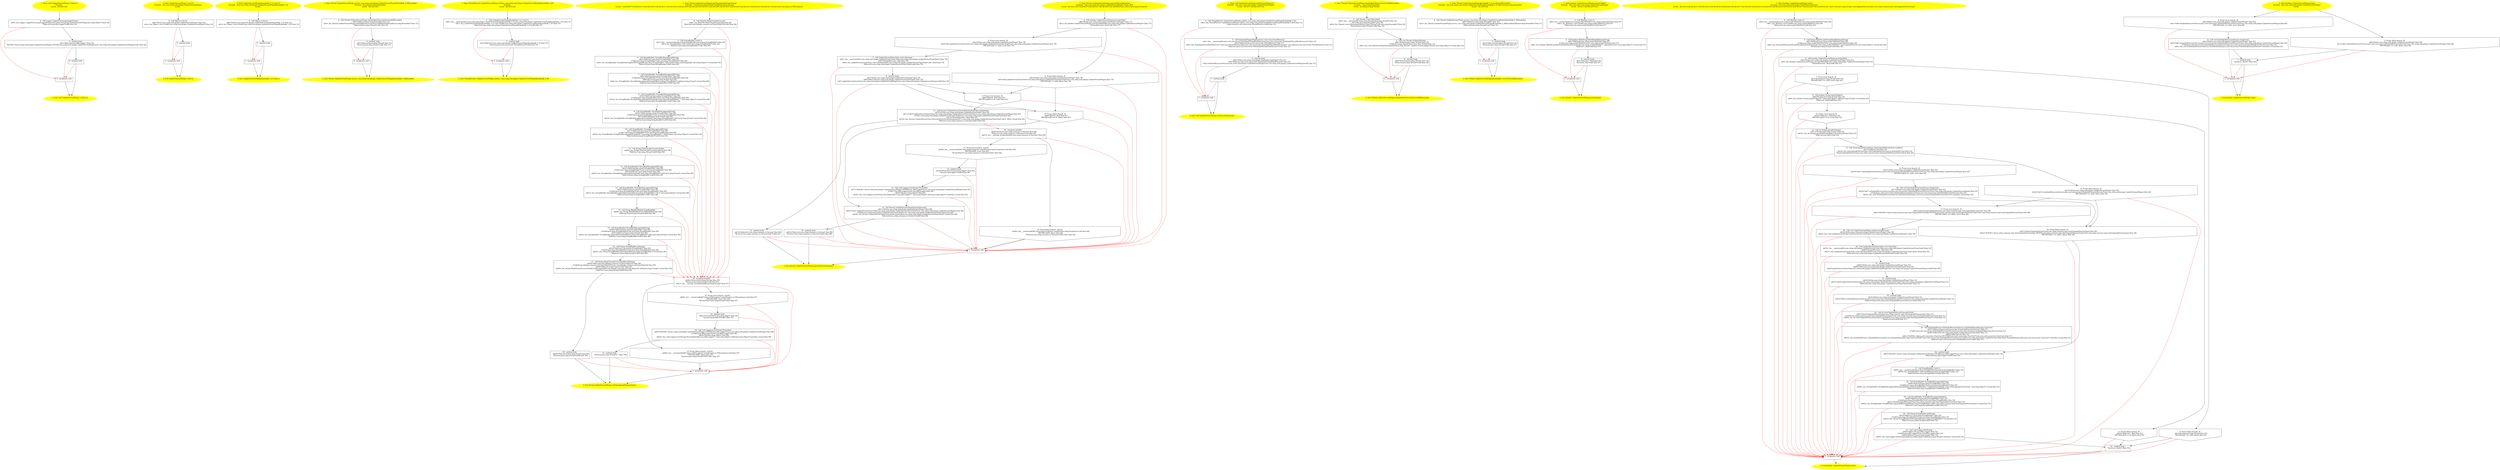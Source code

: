 /* @generated */
digraph cfg {
"com.zrlog.web.plugin.UpdateVersionPlugin.<clinit>():void.4206675e92df8bed5fb9d1e0015bf044_1" [label="1: Start void UpdateVersionPlugin.<clinit>()\nFormals: \nLocals:  $irvar0:void \n  " color=yellow style=filled]
	

	 "com.zrlog.web.plugin.UpdateVersionPlugin.<clinit>():void.4206675e92df8bed5fb9d1e0015bf044_1" -> "com.zrlog.web.plugin.UpdateVersionPlugin.<clinit>():void.4206675e92df8bed5fb9d1e0015bf044_4" ;
"com.zrlog.web.plugin.UpdateVersionPlugin.<clinit>():void.4206675e92df8bed5fb9d1e0015bf044_2" [label="2: Exit void UpdateVersionPlugin.<clinit>() \n  " color=yellow style=filled]
	

"com.zrlog.web.plugin.UpdateVersionPlugin.<clinit>():void.4206675e92df8bed5fb9d1e0015bf044_3" [label="3:  exceptions sink \n  " shape="box"]
	

	 "com.zrlog.web.plugin.UpdateVersionPlugin.<clinit>():void.4206675e92df8bed5fb9d1e0015bf044_3" -> "com.zrlog.web.plugin.UpdateVersionPlugin.<clinit>():void.4206675e92df8bed5fb9d1e0015bf044_2" ;
"com.zrlog.web.plugin.UpdateVersionPlugin.<clinit>():void.4206675e92df8bed5fb9d1e0015bf044_4" [label="4:  Call Logger LoggerFactory.getLogger(Class) \n   n$0=_fun_Logger LoggerFactory.getLogger(Class)(com.zrlog.web.plugin.UpdateVersionPlugin:java.lang.Object*) [line 24]\n  *&$irvar0:org.slf4j.Logger*=n$0 [line 24]\n " shape="box"]
	

	 "com.zrlog.web.plugin.UpdateVersionPlugin.<clinit>():void.4206675e92df8bed5fb9d1e0015bf044_4" -> "com.zrlog.web.plugin.UpdateVersionPlugin.<clinit>():void.4206675e92df8bed5fb9d1e0015bf044_5" ;
	 "com.zrlog.web.plugin.UpdateVersionPlugin.<clinit>():void.4206675e92df8bed5fb9d1e0015bf044_4" -> "com.zrlog.web.plugin.UpdateVersionPlugin.<clinit>():void.4206675e92df8bed5fb9d1e0015bf044_3" [color="red" ];
"com.zrlog.web.plugin.UpdateVersionPlugin.<clinit>():void.4206675e92df8bed5fb9d1e0015bf044_5" [label="5:  method_body \n   n$1=*&$irvar0:org.slf4j.Logger* [line 24]\n  *&#GB<>$com.zrlog.web.plugin.UpdateVersionPlugin.LOGGER:com.zrlog.web.plugin.UpdateVersionPlugin(root com.zrlog.web.plugin.UpdateVersionPlugin)=n$1 [line 24]\n " shape="box"]
	

	 "com.zrlog.web.plugin.UpdateVersionPlugin.<clinit>():void.4206675e92df8bed5fb9d1e0015bf044_5" -> "com.zrlog.web.plugin.UpdateVersionPlugin.<clinit>():void.4206675e92df8bed5fb9d1e0015bf044_6" ;
	 "com.zrlog.web.plugin.UpdateVersionPlugin.<clinit>():void.4206675e92df8bed5fb9d1e0015bf044_5" -> "com.zrlog.web.plugin.UpdateVersionPlugin.<clinit>():void.4206675e92df8bed5fb9d1e0015bf044_3" [color="red" ];
"com.zrlog.web.plugin.UpdateVersionPlugin.<clinit>():void.4206675e92df8bed5fb9d1e0015bf044_6" [label="6:  method_body \n  " shape="box"]
	

	 "com.zrlog.web.plugin.UpdateVersionPlugin.<clinit>():void.4206675e92df8bed5fb9d1e0015bf044_6" -> "com.zrlog.web.plugin.UpdateVersionPlugin.<clinit>():void.4206675e92df8bed5fb9d1e0015bf044_2" ;
	 "com.zrlog.web.plugin.UpdateVersionPlugin.<clinit>():void.4206675e92df8bed5fb9d1e0015bf044_6" -> "com.zrlog.web.plugin.UpdateVersionPlugin.<clinit>():void.4206675e92df8bed5fb9d1e0015bf044_3" [color="red" ];
"com.zrlog.web.plugin.UpdateVersionPlugin.<init>().353095c6f91a6cdacd9e4d3391cc9213_1" [label="1: Start UpdateVersionPlugin.<init>()\nFormals:  this:com.zrlog.web.plugin.UpdateVersionPlugin*\nLocals:  \n  " color=yellow style=filled]
	

	 "com.zrlog.web.plugin.UpdateVersionPlugin.<init>().353095c6f91a6cdacd9e4d3391cc9213_1" -> "com.zrlog.web.plugin.UpdateVersionPlugin.<init>().353095c6f91a6cdacd9e4d3391cc9213_4" ;
"com.zrlog.web.plugin.UpdateVersionPlugin.<init>().353095c6f91a6cdacd9e4d3391cc9213_2" [label="2: Exit UpdateVersionPlugin.<init>() \n  " color=yellow style=filled]
	

"com.zrlog.web.plugin.UpdateVersionPlugin.<init>().353095c6f91a6cdacd9e4d3391cc9213_3" [label="3:  exceptions sink \n  " shape="box"]
	

	 "com.zrlog.web.plugin.UpdateVersionPlugin.<init>().353095c6f91a6cdacd9e4d3391cc9213_3" -> "com.zrlog.web.plugin.UpdateVersionPlugin.<init>().353095c6f91a6cdacd9e4d3391cc9213_2" ;
"com.zrlog.web.plugin.UpdateVersionPlugin.<init>().353095c6f91a6cdacd9e4d3391cc9213_4" [label="4:  Call Object.<init>() \n   n$0=*&this:com.zrlog.web.plugin.UpdateVersionPlugin* [line 22]\n  n$1=_fun_Object.<init>()(n$0:com.zrlog.web.plugin.UpdateVersionPlugin*) [line 22]\n " shape="box"]
	

	 "com.zrlog.web.plugin.UpdateVersionPlugin.<init>().353095c6f91a6cdacd9e4d3391cc9213_4" -> "com.zrlog.web.plugin.UpdateVersionPlugin.<init>().353095c6f91a6cdacd9e4d3391cc9213_5" ;
	 "com.zrlog.web.plugin.UpdateVersionPlugin.<init>().353095c6f91a6cdacd9e4d3391cc9213_4" -> "com.zrlog.web.plugin.UpdateVersionPlugin.<init>().353095c6f91a6cdacd9e4d3391cc9213_3" [color="red" ];
"com.zrlog.web.plugin.UpdateVersionPlugin.<init>().353095c6f91a6cdacd9e4d3391cc9213_5" [label="5:  method_body \n  " shape="box"]
	

	 "com.zrlog.web.plugin.UpdateVersionPlugin.<init>().353095c6f91a6cdacd9e4d3391cc9213_5" -> "com.zrlog.web.plugin.UpdateVersionPlugin.<init>().353095c6f91a6cdacd9e4d3391cc9213_2" ;
	 "com.zrlog.web.plugin.UpdateVersionPlugin.<init>().353095c6f91a6cdacd9e4d3391cc9213_5" -> "com.zrlog.web.plugin.UpdateVersionPlugin.<init>().353095c6f91a6cdacd9e4d3391cc9213_3" [color="red" ];
"com.zrlog.web.plugin.UpdateVersionPlugin$Lambda$_5_6.<init>().eca7d3dfc5e243a38c36602fbda3c477_1" [label="1: Start UpdateVersionPlugin$Lambda$_5_6.<init>()\nFormals:  this:com.zrlog.web.plugin.UpdateVersionPlugin$Lambda$_5_6*\nLocals:  \n  " color=yellow style=filled]
	

	 "com.zrlog.web.plugin.UpdateVersionPlugin$Lambda$_5_6.<init>().eca7d3dfc5e243a38c36602fbda3c477_1" -> "com.zrlog.web.plugin.UpdateVersionPlugin$Lambda$_5_6.<init>().eca7d3dfc5e243a38c36602fbda3c477_4" ;
"com.zrlog.web.plugin.UpdateVersionPlugin$Lambda$_5_6.<init>().eca7d3dfc5e243a38c36602fbda3c477_2" [label="2: Exit UpdateVersionPlugin$Lambda$_5_6.<init>() \n  " color=yellow style=filled]
	

"com.zrlog.web.plugin.UpdateVersionPlugin$Lambda$_5_6.<init>().eca7d3dfc5e243a38c36602fbda3c477_3" [label="3:  exceptions sink \n  " shape="box"]
	

	 "com.zrlog.web.plugin.UpdateVersionPlugin$Lambda$_5_6.<init>().eca7d3dfc5e243a38c36602fbda3c477_3" -> "com.zrlog.web.plugin.UpdateVersionPlugin$Lambda$_5_6.<init>().eca7d3dfc5e243a38c36602fbda3c477_2" ;
"com.zrlog.web.plugin.UpdateVersionPlugin$Lambda$_5_6.<init>().eca7d3dfc5e243a38c36602fbda3c477_4" [label="4:  Call Object.<init>() \n   n$0=*&this:com.zrlog.web.plugin.UpdateVersionPlugin$Lambda$_5_6* [line 31]\n  n$1=_fun_Object.<init>()(n$0:com.zrlog.web.plugin.UpdateVersionPlugin$Lambda$_5_6*) [line 31]\n " shape="box"]
	

	 "com.zrlog.web.plugin.UpdateVersionPlugin$Lambda$_5_6.<init>().eca7d3dfc5e243a38c36602fbda3c477_4" -> "com.zrlog.web.plugin.UpdateVersionPlugin$Lambda$_5_6.<init>().eca7d3dfc5e243a38c36602fbda3c477_5" ;
	 "com.zrlog.web.plugin.UpdateVersionPlugin$Lambda$_5_6.<init>().eca7d3dfc5e243a38c36602fbda3c477_4" -> "com.zrlog.web.plugin.UpdateVersionPlugin$Lambda$_5_6.<init>().eca7d3dfc5e243a38c36602fbda3c477_3" [color="red" ];
"com.zrlog.web.plugin.UpdateVersionPlugin$Lambda$_5_6.<init>().eca7d3dfc5e243a38c36602fbda3c477_5" [label="5:  method_body \n  " shape="box"]
	

	 "com.zrlog.web.plugin.UpdateVersionPlugin$Lambda$_5_6.<init>().eca7d3dfc5e243a38c36602fbda3c477_5" -> "com.zrlog.web.plugin.UpdateVersionPlugin$Lambda$_5_6.<init>().eca7d3dfc5e243a38c36602fbda3c477_2" ;
	 "com.zrlog.web.plugin.UpdateVersionPlugin$Lambda$_5_6.<init>().eca7d3dfc5e243a38c36602fbda3c477_5" -> "com.zrlog.web.plugin.UpdateVersionPlugin$Lambda$_5_6.<init>().eca7d3dfc5e243a38c36602fbda3c477_3" [color="red" ];
"com.zrlog.web.plugin.UpdateVersionPlugin.access_com.zrlog.web.plugin.UpdateVersionPlugin$Lambda$_5_6.4eb3e37886c6c4e2a98260a27c1e0f12_1" [label="1: Start Thread UpdateVersionPlugin.access_com.zrlog.web.plugin.UpdateVersionPlugin$Lambda$_5_6(Runnable)\nFormals:  $bcvar0:java.lang.Runnable*\nLocals:  $irvar0:void \n  " color=yellow style=filled]
	

	 "com.zrlog.web.plugin.UpdateVersionPlugin.access_com.zrlog.web.plugin.UpdateVersionPlugin$Lambda$_5_6.4eb3e37886c6c4e2a98260a27c1e0f12_1" -> "com.zrlog.web.plugin.UpdateVersionPlugin.access_com.zrlog.web.plugin.UpdateVersionPlugin$Lambda$_5_6.4eb3e37886c6c4e2a98260a27c1e0f12_4" ;
"com.zrlog.web.plugin.UpdateVersionPlugin.access_com.zrlog.web.plugin.UpdateVersionPlugin$Lambda$_5_6.4eb3e37886c6c4e2a98260a27c1e0f12_2" [label="2: Exit Thread UpdateVersionPlugin.access_com.zrlog.web.plugin.UpdateVersionPlugin$Lambda$_5_6(Runnable) \n  " color=yellow style=filled]
	

"com.zrlog.web.plugin.UpdateVersionPlugin.access_com.zrlog.web.plugin.UpdateVersionPlugin$Lambda$_5_6.4eb3e37886c6c4e2a98260a27c1e0f12_3" [label="3:  exceptions sink \n  " shape="box"]
	

	 "com.zrlog.web.plugin.UpdateVersionPlugin.access_com.zrlog.web.plugin.UpdateVersionPlugin$Lambda$_5_6.4eb3e37886c6c4e2a98260a27c1e0f12_3" -> "com.zrlog.web.plugin.UpdateVersionPlugin.access_com.zrlog.web.plugin.UpdateVersionPlugin$Lambda$_5_6.4eb3e37886c6c4e2a98260a27c1e0f12_2" ;
"com.zrlog.web.plugin.UpdateVersionPlugin.access_com.zrlog.web.plugin.UpdateVersionPlugin$Lambda$_5_6.4eb3e37886c6c4e2a98260a27c1e0f12_4" [label="4:  Call Thread UpdateVersionPlugin.lambda$initExecutorService$0(Runnable) \n   n$0=*&$bcvar0:java.lang.Runnable* [line 31]\n  n$1=_fun_Thread UpdateVersionPlugin.lambda$initExecutorService$0(Runnable)(n$0:java.lang.Runnable*) [line 31]\n  *&$irvar0:java.lang.Thread*=n$1 [line 31]\n " shape="box"]
	

	 "com.zrlog.web.plugin.UpdateVersionPlugin.access_com.zrlog.web.plugin.UpdateVersionPlugin$Lambda$_5_6.4eb3e37886c6c4e2a98260a27c1e0f12_4" -> "com.zrlog.web.plugin.UpdateVersionPlugin.access_com.zrlog.web.plugin.UpdateVersionPlugin$Lambda$_5_6.4eb3e37886c6c4e2a98260a27c1e0f12_5" ;
	 "com.zrlog.web.plugin.UpdateVersionPlugin.access_com.zrlog.web.plugin.UpdateVersionPlugin$Lambda$_5_6.4eb3e37886c6c4e2a98260a27c1e0f12_4" -> "com.zrlog.web.plugin.UpdateVersionPlugin.access_com.zrlog.web.plugin.UpdateVersionPlugin$Lambda$_5_6.4eb3e37886c6c4e2a98260a27c1e0f12_3" [color="red" ];
"com.zrlog.web.plugin.UpdateVersionPlugin.access_com.zrlog.web.plugin.UpdateVersionPlugin$Lambda$_5_6.4eb3e37886c6c4e2a98260a27c1e0f12_5" [label="5:  method_body \n   n$2=*&$irvar0:java.lang.Thread* [line 31]\n  *&return:java.lang.Thread*=n$2 [line 31]\n " shape="box"]
	

	 "com.zrlog.web.plugin.UpdateVersionPlugin.access_com.zrlog.web.plugin.UpdateVersionPlugin$Lambda$_5_6.4eb3e37886c6c4e2a98260a27c1e0f12_5" -> "com.zrlog.web.plugin.UpdateVersionPlugin.access_com.zrlog.web.plugin.UpdateVersionPlugin$Lambda$_5_6.4eb3e37886c6c4e2a98260a27c1e0f12_2" ;
	 "com.zrlog.web.plugin.UpdateVersionPlugin.access_com.zrlog.web.plugin.UpdateVersionPlugin$Lambda$_5_6.4eb3e37886c6c4e2a98260a27c1e0f12_5" -> "com.zrlog.web.plugin.UpdateVersionPlugin.access_com.zrlog.web.plugin.UpdateVersionPlugin$Lambda$_5_6.4eb3e37886c6c4e2a98260a27c1e0f12_3" [color="red" ];
"com.zrlog.web.plugin.UpdateVersionPlugin.callsite_com.zrlog.web.plugin.UpdateVersionPlugin$Lambda$_5.8876fa1905e2b124350f36c938e8dae7_1" [label="1: Start ThreadFactory UpdateVersionPlugin.callsite_com.zrlog.web.plugin.UpdateVersionPlugin$Lambda$_5_6()\nFormals: \nLocals:  $irvar0:void \n  " color=yellow style=filled]
	

	 "com.zrlog.web.plugin.UpdateVersionPlugin.callsite_com.zrlog.web.plugin.UpdateVersionPlugin$Lambda$_5.8876fa1905e2b124350f36c938e8dae7_1" -> "com.zrlog.web.plugin.UpdateVersionPlugin.callsite_com.zrlog.web.plugin.UpdateVersionPlugin$Lambda$_5.8876fa1905e2b124350f36c938e8dae7_4" ;
"com.zrlog.web.plugin.UpdateVersionPlugin.callsite_com.zrlog.web.plugin.UpdateVersionPlugin$Lambda$_5.8876fa1905e2b124350f36c938e8dae7_2" [label="2: Exit ThreadFactory UpdateVersionPlugin.callsite_com.zrlog.web.plugin.UpdateVersionPlugin$Lambda$_5_6() \n  " color=yellow style=filled]
	

"com.zrlog.web.plugin.UpdateVersionPlugin.callsite_com.zrlog.web.plugin.UpdateVersionPlugin$Lambda$_5.8876fa1905e2b124350f36c938e8dae7_3" [label="3:  exceptions sink \n  " shape="box"]
	

	 "com.zrlog.web.plugin.UpdateVersionPlugin.callsite_com.zrlog.web.plugin.UpdateVersionPlugin$Lambda$_5.8876fa1905e2b124350f36c938e8dae7_3" -> "com.zrlog.web.plugin.UpdateVersionPlugin.callsite_com.zrlog.web.plugin.UpdateVersionPlugin$Lambda$_5.8876fa1905e2b124350f36c938e8dae7_2" ;
"com.zrlog.web.plugin.UpdateVersionPlugin.callsite_com.zrlog.web.plugin.UpdateVersionPlugin$Lambda$_5.8876fa1905e2b124350f36c938e8dae7_4" [label="4:  Call UpdateVersionPlugin$Lambda$_5_6.<init>() \n   n$0=_fun___new(sizeof(t=com.zrlog.web.plugin.UpdateVersionPlugin$Lambda$_5_6):com.zrlog.web.plugin.UpdateVersionPlugin$Lambda$_5_6*) [line 31]\n  n$1=_fun_UpdateVersionPlugin$Lambda$_5_6.<init>()(n$0:com.zrlog.web.plugin.UpdateVersionPlugin$Lambda$_5_6*) [line 31]\n  *&$irvar0:com.zrlog.web.plugin.UpdateVersionPlugin$Lambda$_5_6*=n$0 [line 31]\n " shape="box"]
	

	 "com.zrlog.web.plugin.UpdateVersionPlugin.callsite_com.zrlog.web.plugin.UpdateVersionPlugin$Lambda$_5.8876fa1905e2b124350f36c938e8dae7_4" -> "com.zrlog.web.plugin.UpdateVersionPlugin.callsite_com.zrlog.web.plugin.UpdateVersionPlugin$Lambda$_5.8876fa1905e2b124350f36c938e8dae7_5" ;
	 "com.zrlog.web.plugin.UpdateVersionPlugin.callsite_com.zrlog.web.plugin.UpdateVersionPlugin$Lambda$_5.8876fa1905e2b124350f36c938e8dae7_4" -> "com.zrlog.web.plugin.UpdateVersionPlugin.callsite_com.zrlog.web.plugin.UpdateVersionPlugin$Lambda$_5.8876fa1905e2b124350f36c938e8dae7_3" [color="red" ];
"com.zrlog.web.plugin.UpdateVersionPlugin.callsite_com.zrlog.web.plugin.UpdateVersionPlugin$Lambda$_5.8876fa1905e2b124350f36c938e8dae7_5" [label="5:  method_body \n   n$2=*&$irvar0:com.zrlog.web.plugin.UpdateVersionPlugin$Lambda$_5_6* [line 31]\n  *&return:java.util.concurrent.ThreadFactory*=n$2 [line 31]\n " shape="box"]
	

	 "com.zrlog.web.plugin.UpdateVersionPlugin.callsite_com.zrlog.web.plugin.UpdateVersionPlugin$Lambda$_5.8876fa1905e2b124350f36c938e8dae7_5" -> "com.zrlog.web.plugin.UpdateVersionPlugin.callsite_com.zrlog.web.plugin.UpdateVersionPlugin$Lambda$_5.8876fa1905e2b124350f36c938e8dae7_2" ;
	 "com.zrlog.web.plugin.UpdateVersionPlugin.callsite_com.zrlog.web.plugin.UpdateVersionPlugin$Lambda$_5.8876fa1905e2b124350f36c938e8dae7_5" -> "com.zrlog.web.plugin.UpdateVersionPlugin.callsite_com.zrlog.web.plugin.UpdateVersionPlugin$Lambda$_5.8876fa1905e2b124350f36c938e8dae7_3" [color="red" ];
"com.zrlog.web.plugin.UpdateVersionPlugin.getChangeLog(java.lang.String,java.lang.String):java.lang.S.7161aaa642f032a753182dd1dbba5c3f_1" [label="1: Start String UpdateVersionPlugin.getChangeLog(String,String)\nFormals:  version:java.lang.String* buildId:java.lang.String*\nLocals:  CatchVar57:void $irvar13:void $irvar12:void $irvar11:void $irvar10:void $irvar9:void $irvar8:void $irvar7:void $irvar6:void $irvar5:void $irvar4:void $irvar3:void $irvar2:void $irvar1:void $irvar0:void e:java.io.IOException* \n  " color=yellow style=filled]
	

	 "com.zrlog.web.plugin.UpdateVersionPlugin.getChangeLog(java.lang.String,java.lang.String):java.lang.S.7161aaa642f032a753182dd1dbba5c3f_1" -> "com.zrlog.web.plugin.UpdateVersionPlugin.getChangeLog(java.lang.String,java.lang.String):java.lang.S.7161aaa642f032a753182dd1dbba5c3f_4" ;
"com.zrlog.web.plugin.UpdateVersionPlugin.getChangeLog(java.lang.String,java.lang.String):java.lang.S.7161aaa642f032a753182dd1dbba5c3f_2" [label="2: Exit String UpdateVersionPlugin.getChangeLog(String,String) \n  " color=yellow style=filled]
	

"com.zrlog.web.plugin.UpdateVersionPlugin.getChangeLog(java.lang.String,java.lang.String):java.lang.S.7161aaa642f032a753182dd1dbba5c3f_3" [label="3:  exceptions sink \n  " shape="box"]
	

	 "com.zrlog.web.plugin.UpdateVersionPlugin.getChangeLog(java.lang.String,java.lang.String):java.lang.S.7161aaa642f032a753182dd1dbba5c3f_3" -> "com.zrlog.web.plugin.UpdateVersionPlugin.getChangeLog(java.lang.String,java.lang.String):java.lang.S.7161aaa642f032a753182dd1dbba5c3f_2" ;
"com.zrlog.web.plugin.UpdateVersionPlugin.getChangeLog(java.lang.String,java.lang.String):java.lang.S.7161aaa642f032a753182dd1dbba5c3f_4" [label="4:  Call HttpUtil HttpUtil.getInstance() \n   n$0=_fun_HttpUtil HttpUtil.getInstance()() [line 94]\n  *&$irvar0:com.hibegin.common.util.http.HttpUtil*=n$0 [line 94]\n " shape="box"]
	

	 "com.zrlog.web.plugin.UpdateVersionPlugin.getChangeLog(java.lang.String,java.lang.String):java.lang.S.7161aaa642f032a753182dd1dbba5c3f_4" -> "com.zrlog.web.plugin.UpdateVersionPlugin.getChangeLog(java.lang.String,java.lang.String):java.lang.S.7161aaa642f032a753182dd1dbba5c3f_5" ;
	 "com.zrlog.web.plugin.UpdateVersionPlugin.getChangeLog(java.lang.String,java.lang.String):java.lang.S.7161aaa642f032a753182dd1dbba5c3f_4" -> "com.zrlog.web.plugin.UpdateVersionPlugin.getChangeLog(java.lang.String,java.lang.String):java.lang.S.7161aaa642f032a753182dd1dbba5c3f_24" [color="red" ];
"com.zrlog.web.plugin.UpdateVersionPlugin.getChangeLog(java.lang.String,java.lang.String):java.lang.S.7161aaa642f032a753182dd1dbba5c3f_5" [label="5:  Call StringBuilder.<init>() \n   n$1=_fun___new(sizeof(t=java.lang.StringBuilder):java.lang.StringBuilder*) [line 94]\n  n$2=_fun_StringBuilder.<init>()(n$1:java.lang.StringBuilder*) [line 94]\n  *&$irvar1:java.lang.StringBuilder*=n$1 [line 94]\n " shape="box"]
	

	 "com.zrlog.web.plugin.UpdateVersionPlugin.getChangeLog(java.lang.String,java.lang.String):java.lang.S.7161aaa642f032a753182dd1dbba5c3f_5" -> "com.zrlog.web.plugin.UpdateVersionPlugin.getChangeLog(java.lang.String,java.lang.String):java.lang.S.7161aaa642f032a753182dd1dbba5c3f_6" ;
	 "com.zrlog.web.plugin.UpdateVersionPlugin.getChangeLog(java.lang.String,java.lang.String):java.lang.S.7161aaa642f032a753182dd1dbba5c3f_5" -> "com.zrlog.web.plugin.UpdateVersionPlugin.getChangeLog(java.lang.String,java.lang.String):java.lang.S.7161aaa642f032a753182dd1dbba5c3f_24" [color="red" ];
"com.zrlog.web.plugin.UpdateVersionPlugin.getChangeLog(java.lang.String,java.lang.String):java.lang.S.7161aaa642f032a753182dd1dbba5c3f_6" [label="6:  Call StringBuilder StringBuilder.append(String) \n   n$3=*&$irvar1:java.lang.StringBuilder* [line 94]\n  _=*n$3:java.lang.StringBuilder*(root java.lang.StringBuilder) [line 94]\n  n$5=_fun_StringBuilder StringBuilder.append(String)(n$3:java.lang.StringBuilder*,\"http://www.zrlog.com/changelog/\":java.lang.Object*) virtual [line 94]\n  *&$irvar2:java.lang.StringBuilder*=n$5 [line 94]\n " shape="box"]
	

	 "com.zrlog.web.plugin.UpdateVersionPlugin.getChangeLog(java.lang.String,java.lang.String):java.lang.S.7161aaa642f032a753182dd1dbba5c3f_6" -> "com.zrlog.web.plugin.UpdateVersionPlugin.getChangeLog(java.lang.String,java.lang.String):java.lang.S.7161aaa642f032a753182dd1dbba5c3f_7" ;
	 "com.zrlog.web.plugin.UpdateVersionPlugin.getChangeLog(java.lang.String,java.lang.String):java.lang.S.7161aaa642f032a753182dd1dbba5c3f_6" -> "com.zrlog.web.plugin.UpdateVersionPlugin.getChangeLog(java.lang.String,java.lang.String):java.lang.S.7161aaa642f032a753182dd1dbba5c3f_24" [color="red" ];
"com.zrlog.web.plugin.UpdateVersionPlugin.getChangeLog(java.lang.String,java.lang.String):java.lang.S.7161aaa642f032a753182dd1dbba5c3f_7" [label="7:  Call StringBuilder StringBuilder.append(String) \n   n$6=*&$irvar2:java.lang.StringBuilder* [line 94]\n  _=*n$6:java.lang.StringBuilder*(root java.lang.StringBuilder) [line 94]\n  n$8=*&version:java.lang.String* [line 94]\n  n$9=_fun_StringBuilder StringBuilder.append(String)(n$6:java.lang.StringBuilder*,n$8:java.lang.String*) virtual [line 94]\n  *&$irvar3:java.lang.StringBuilder*=n$9 [line 94]\n " shape="box"]
	

	 "com.zrlog.web.plugin.UpdateVersionPlugin.getChangeLog(java.lang.String,java.lang.String):java.lang.S.7161aaa642f032a753182dd1dbba5c3f_7" -> "com.zrlog.web.plugin.UpdateVersionPlugin.getChangeLog(java.lang.String,java.lang.String):java.lang.S.7161aaa642f032a753182dd1dbba5c3f_8" ;
	 "com.zrlog.web.plugin.UpdateVersionPlugin.getChangeLog(java.lang.String,java.lang.String):java.lang.S.7161aaa642f032a753182dd1dbba5c3f_7" -> "com.zrlog.web.plugin.UpdateVersionPlugin.getChangeLog(java.lang.String,java.lang.String):java.lang.S.7161aaa642f032a753182dd1dbba5c3f_24" [color="red" ];
"com.zrlog.web.plugin.UpdateVersionPlugin.getChangeLog(java.lang.String,java.lang.String):java.lang.S.7161aaa642f032a753182dd1dbba5c3f_8" [label="8:  Call StringBuilder StringBuilder.append(String) \n   n$10=*&$irvar3:java.lang.StringBuilder* [line 94]\n  _=*n$10:java.lang.StringBuilder*(root java.lang.StringBuilder) [line 94]\n  n$12=_fun_StringBuilder StringBuilder.append(String)(n$10:java.lang.StringBuilder*,\"-\":java.lang.Object*) virtual [line 94]\n  *&$irvar4:java.lang.StringBuilder*=n$12 [line 94]\n " shape="box"]
	

	 "com.zrlog.web.plugin.UpdateVersionPlugin.getChangeLog(java.lang.String,java.lang.String):java.lang.S.7161aaa642f032a753182dd1dbba5c3f_8" -> "com.zrlog.web.plugin.UpdateVersionPlugin.getChangeLog(java.lang.String,java.lang.String):java.lang.S.7161aaa642f032a753182dd1dbba5c3f_9" ;
	 "com.zrlog.web.plugin.UpdateVersionPlugin.getChangeLog(java.lang.String,java.lang.String):java.lang.S.7161aaa642f032a753182dd1dbba5c3f_8" -> "com.zrlog.web.plugin.UpdateVersionPlugin.getChangeLog(java.lang.String,java.lang.String):java.lang.S.7161aaa642f032a753182dd1dbba5c3f_24" [color="red" ];
"com.zrlog.web.plugin.UpdateVersionPlugin.getChangeLog(java.lang.String,java.lang.String):java.lang.S.7161aaa642f032a753182dd1dbba5c3f_9" [label="9:  Call StringBuilder StringBuilder.append(String) \n   n$13=*&$irvar4:java.lang.StringBuilder* [line 94]\n  _=*n$13:java.lang.StringBuilder*(root java.lang.StringBuilder) [line 94]\n  n$15=*&buildId:java.lang.String* [line 94]\n  n$16=_fun_StringBuilder StringBuilder.append(String)(n$13:java.lang.StringBuilder*,n$15:java.lang.String*) virtual [line 94]\n  *&$irvar5:java.lang.StringBuilder*=n$16 [line 94]\n " shape="box"]
	

	 "com.zrlog.web.plugin.UpdateVersionPlugin.getChangeLog(java.lang.String,java.lang.String):java.lang.S.7161aaa642f032a753182dd1dbba5c3f_9" -> "com.zrlog.web.plugin.UpdateVersionPlugin.getChangeLog(java.lang.String,java.lang.String):java.lang.S.7161aaa642f032a753182dd1dbba5c3f_10" ;
	 "com.zrlog.web.plugin.UpdateVersionPlugin.getChangeLog(java.lang.String,java.lang.String):java.lang.S.7161aaa642f032a753182dd1dbba5c3f_9" -> "com.zrlog.web.plugin.UpdateVersionPlugin.getChangeLog(java.lang.String,java.lang.String):java.lang.S.7161aaa642f032a753182dd1dbba5c3f_24" [color="red" ];
"com.zrlog.web.plugin.UpdateVersionPlugin.getChangeLog(java.lang.String,java.lang.String):java.lang.S.7161aaa642f032a753182dd1dbba5c3f_10" [label="10:  Call StringBuilder StringBuilder.append(String) \n   n$17=*&$irvar5:java.lang.StringBuilder* [line 94]\n  _=*n$17:java.lang.StringBuilder*(root java.lang.StringBuilder) [line 94]\n  n$19=_fun_StringBuilder StringBuilder.append(String)(n$17:java.lang.StringBuilder*,\".html?lang=\":java.lang.Object*) virtual [line 94]\n  *&$irvar6:java.lang.StringBuilder*=n$19 [line 94]\n " shape="box"]
	

	 "com.zrlog.web.plugin.UpdateVersionPlugin.getChangeLog(java.lang.String,java.lang.String):java.lang.S.7161aaa642f032a753182dd1dbba5c3f_10" -> "com.zrlog.web.plugin.UpdateVersionPlugin.getChangeLog(java.lang.String,java.lang.String):java.lang.S.7161aaa642f032a753182dd1dbba5c3f_11" ;
	 "com.zrlog.web.plugin.UpdateVersionPlugin.getChangeLog(java.lang.String,java.lang.String):java.lang.S.7161aaa642f032a753182dd1dbba5c3f_10" -> "com.zrlog.web.plugin.UpdateVersionPlugin.getChangeLog(java.lang.String,java.lang.String):java.lang.S.7161aaa642f032a753182dd1dbba5c3f_24" [color="red" ];
"com.zrlog.web.plugin.UpdateVersionPlugin.getChangeLog(java.lang.String,java.lang.String):java.lang.S.7161aaa642f032a753182dd1dbba5c3f_11" [label="11:  Call String I18nUtil.getCurrentLocale() \n   n$20=_fun_String I18nUtil.getCurrentLocale()() [line 96]\n  *&$irvar7:java.lang.String*=n$20 [line 96]\n " shape="box"]
	

	 "com.zrlog.web.plugin.UpdateVersionPlugin.getChangeLog(java.lang.String,java.lang.String):java.lang.S.7161aaa642f032a753182dd1dbba5c3f_11" -> "com.zrlog.web.plugin.UpdateVersionPlugin.getChangeLog(java.lang.String,java.lang.String):java.lang.S.7161aaa642f032a753182dd1dbba5c3f_12" ;
	 "com.zrlog.web.plugin.UpdateVersionPlugin.getChangeLog(java.lang.String,java.lang.String):java.lang.S.7161aaa642f032a753182dd1dbba5c3f_11" -> "com.zrlog.web.plugin.UpdateVersionPlugin.getChangeLog(java.lang.String,java.lang.String):java.lang.S.7161aaa642f032a753182dd1dbba5c3f_24" [color="red" ];
"com.zrlog.web.plugin.UpdateVersionPlugin.getChangeLog(java.lang.String,java.lang.String):java.lang.S.7161aaa642f032a753182dd1dbba5c3f_12" [label="12:  Call StringBuilder StringBuilder.append(String) \n   n$21=*&$irvar6:java.lang.StringBuilder* [line 96]\n  _=*n$21:java.lang.StringBuilder*(root java.lang.StringBuilder) [line 96]\n  n$23=*&$irvar7:java.lang.String* [line 96]\n  n$24=_fun_StringBuilder StringBuilder.append(String)(n$21:java.lang.StringBuilder*,n$23:java.lang.String*) virtual [line 96]\n  *&$irvar8:java.lang.StringBuilder*=n$24 [line 96]\n " shape="box"]
	

	 "com.zrlog.web.plugin.UpdateVersionPlugin.getChangeLog(java.lang.String,java.lang.String):java.lang.S.7161aaa642f032a753182dd1dbba5c3f_12" -> "com.zrlog.web.plugin.UpdateVersionPlugin.getChangeLog(java.lang.String,java.lang.String):java.lang.S.7161aaa642f032a753182dd1dbba5c3f_13" ;
	 "com.zrlog.web.plugin.UpdateVersionPlugin.getChangeLog(java.lang.String,java.lang.String):java.lang.S.7161aaa642f032a753182dd1dbba5c3f_12" -> "com.zrlog.web.plugin.UpdateVersionPlugin.getChangeLog(java.lang.String,java.lang.String):java.lang.S.7161aaa642f032a753182dd1dbba5c3f_24" [color="red" ];
"com.zrlog.web.plugin.UpdateVersionPlugin.getChangeLog(java.lang.String,java.lang.String):java.lang.S.7161aaa642f032a753182dd1dbba5c3f_13" [label="13:  Call StringBuilder StringBuilder.append(String) \n   n$25=*&$irvar8:java.lang.StringBuilder* [line 96]\n  _=*n$25:java.lang.StringBuilder*(root java.lang.StringBuilder) [line 96]\n  n$27=_fun_StringBuilder StringBuilder.append(String)(n$25:java.lang.StringBuilder*,\"&v=\":java.lang.Object*) virtual [line 96]\n  *&$irvar9:java.lang.StringBuilder*=n$27 [line 96]\n " shape="box"]
	

	 "com.zrlog.web.plugin.UpdateVersionPlugin.getChangeLog(java.lang.String,java.lang.String):java.lang.S.7161aaa642f032a753182dd1dbba5c3f_13" -> "com.zrlog.web.plugin.UpdateVersionPlugin.getChangeLog(java.lang.String,java.lang.String):java.lang.S.7161aaa642f032a753182dd1dbba5c3f_14" ;
	 "com.zrlog.web.plugin.UpdateVersionPlugin.getChangeLog(java.lang.String,java.lang.String):java.lang.S.7161aaa642f032a753182dd1dbba5c3f_13" -> "com.zrlog.web.plugin.UpdateVersionPlugin.getChangeLog(java.lang.String,java.lang.String):java.lang.S.7161aaa642f032a753182dd1dbba5c3f_24" [color="red" ];
"com.zrlog.web.plugin.UpdateVersionPlugin.getChangeLog(java.lang.String,java.lang.String):java.lang.S.7161aaa642f032a753182dd1dbba5c3f_14" [label="14:  Call String BlogBuildInfoUtil.getBuildId() \n   n$28=_fun_String BlogBuildInfoUtil.getBuildId()() [line 96]\n  *&$irvar10:java.lang.String*=n$28 [line 96]\n " shape="box"]
	

	 "com.zrlog.web.plugin.UpdateVersionPlugin.getChangeLog(java.lang.String,java.lang.String):java.lang.S.7161aaa642f032a753182dd1dbba5c3f_14" -> "com.zrlog.web.plugin.UpdateVersionPlugin.getChangeLog(java.lang.String,java.lang.String):java.lang.S.7161aaa642f032a753182dd1dbba5c3f_15" ;
	 "com.zrlog.web.plugin.UpdateVersionPlugin.getChangeLog(java.lang.String,java.lang.String):java.lang.S.7161aaa642f032a753182dd1dbba5c3f_14" -> "com.zrlog.web.plugin.UpdateVersionPlugin.getChangeLog(java.lang.String,java.lang.String):java.lang.S.7161aaa642f032a753182dd1dbba5c3f_24" [color="red" ];
"com.zrlog.web.plugin.UpdateVersionPlugin.getChangeLog(java.lang.String,java.lang.String):java.lang.S.7161aaa642f032a753182dd1dbba5c3f_15" [label="15:  Call StringBuilder StringBuilder.append(String) \n   n$29=*&$irvar9:java.lang.StringBuilder* [line 96]\n  _=*n$29:java.lang.StringBuilder*(root java.lang.StringBuilder) [line 96]\n  n$31=*&$irvar10:java.lang.String* [line 96]\n  n$32=_fun_StringBuilder StringBuilder.append(String)(n$29:java.lang.StringBuilder*,n$31:java.lang.String*) virtual [line 96]\n  *&$irvar11:java.lang.StringBuilder*=n$32 [line 96]\n " shape="box"]
	

	 "com.zrlog.web.plugin.UpdateVersionPlugin.getChangeLog(java.lang.String,java.lang.String):java.lang.S.7161aaa642f032a753182dd1dbba5c3f_15" -> "com.zrlog.web.plugin.UpdateVersionPlugin.getChangeLog(java.lang.String,java.lang.String):java.lang.S.7161aaa642f032a753182dd1dbba5c3f_16" ;
	 "com.zrlog.web.plugin.UpdateVersionPlugin.getChangeLog(java.lang.String,java.lang.String):java.lang.S.7161aaa642f032a753182dd1dbba5c3f_15" -> "com.zrlog.web.plugin.UpdateVersionPlugin.getChangeLog(java.lang.String,java.lang.String):java.lang.S.7161aaa642f032a753182dd1dbba5c3f_24" [color="red" ];
"com.zrlog.web.plugin.UpdateVersionPlugin.getChangeLog(java.lang.String,java.lang.String):java.lang.S.7161aaa642f032a753182dd1dbba5c3f_16" [label="16:  Call String StringBuilder.toString() \n   n$33=*&$irvar11:java.lang.StringBuilder* [line 96]\n  _=*n$33:java.lang.StringBuilder*(root java.lang.StringBuilder) [line 96]\n  n$35=_fun_String StringBuilder.toString()(n$33:java.lang.StringBuilder*) virtual [line 96]\n  *&$irvar12:java.lang.String*=n$35 [line 96]\n " shape="box"]
	

	 "com.zrlog.web.plugin.UpdateVersionPlugin.getChangeLog(java.lang.String,java.lang.String):java.lang.S.7161aaa642f032a753182dd1dbba5c3f_16" -> "com.zrlog.web.plugin.UpdateVersionPlugin.getChangeLog(java.lang.String,java.lang.String):java.lang.S.7161aaa642f032a753182dd1dbba5c3f_17" ;
	 "com.zrlog.web.plugin.UpdateVersionPlugin.getChangeLog(java.lang.String,java.lang.String):java.lang.S.7161aaa642f032a753182dd1dbba5c3f_16" -> "com.zrlog.web.plugin.UpdateVersionPlugin.getChangeLog(java.lang.String,java.lang.String):java.lang.S.7161aaa642f032a753182dd1dbba5c3f_24" [color="red" ];
"com.zrlog.web.plugin.UpdateVersionPlugin.getChangeLog(java.lang.String,java.lang.String):java.lang.S.7161aaa642f032a753182dd1dbba5c3f_17" [label="17:  Call String HttpUtil.getSuccessTextByUrl(String) \n   n$36=*&$irvar0:com.hibegin.common.util.http.HttpUtil* [line 94]\n  _=*n$36:com.hibegin.common.util.http.HttpUtil*(root com.hibegin.common.util.http.HttpUtil) [line 94]\n  n$38=*&$irvar12:java.lang.String* [line 94]\n  n$39=_fun_String HttpUtil.getSuccessTextByUrl(String)(n$36:com.hibegin.common.util.http.HttpUtil*,n$38:java.lang.String*) virtual [line 94]\n  *&$irvar13:java.lang.String*=n$39 [line 94]\n " shape="box"]
	

	 "com.zrlog.web.plugin.UpdateVersionPlugin.getChangeLog(java.lang.String,java.lang.String):java.lang.S.7161aaa642f032a753182dd1dbba5c3f_17" -> "com.zrlog.web.plugin.UpdateVersionPlugin.getChangeLog(java.lang.String,java.lang.String):java.lang.S.7161aaa642f032a753182dd1dbba5c3f_18" ;
	 "com.zrlog.web.plugin.UpdateVersionPlugin.getChangeLog(java.lang.String,java.lang.String):java.lang.S.7161aaa642f032a753182dd1dbba5c3f_17" -> "com.zrlog.web.plugin.UpdateVersionPlugin.getChangeLog(java.lang.String,java.lang.String):java.lang.S.7161aaa642f032a753182dd1dbba5c3f_24" [color="red" ];
"com.zrlog.web.plugin.UpdateVersionPlugin.getChangeLog(java.lang.String,java.lang.String):java.lang.S.7161aaa642f032a753182dd1dbba5c3f_18" [label="18:  method_body \n   n$40=*&$irvar13:java.lang.String* [line 94]\n  *&return:java.lang.String*=n$40 [line 94]\n " shape="box"]
	

	 "com.zrlog.web.plugin.UpdateVersionPlugin.getChangeLog(java.lang.String,java.lang.String):java.lang.S.7161aaa642f032a753182dd1dbba5c3f_18" -> "com.zrlog.web.plugin.UpdateVersionPlugin.getChangeLog(java.lang.String,java.lang.String):java.lang.S.7161aaa642f032a753182dd1dbba5c3f_2" ;
	 "com.zrlog.web.plugin.UpdateVersionPlugin.getChangeLog(java.lang.String,java.lang.String):java.lang.S.7161aaa642f032a753182dd1dbba5c3f_18" -> "com.zrlog.web.plugin.UpdateVersionPlugin.getChangeLog(java.lang.String,java.lang.String):java.lang.S.7161aaa642f032a753182dd1dbba5c3f_3" [color="red" ];
"com.zrlog.web.plugin.UpdateVersionPlugin.getChangeLog(java.lang.String,java.lang.String):java.lang.S.7161aaa642f032a753182dd1dbba5c3f_19" [label="19:  method_body \n   n$41=*&CatchVar57:java.lang.Object* [line 97]\n  *&e:java.lang.Object*=n$41 [line 97]\n " shape="box"]
	

	 "com.zrlog.web.plugin.UpdateVersionPlugin.getChangeLog(java.lang.String,java.lang.String):java.lang.S.7161aaa642f032a753182dd1dbba5c3f_19" -> "com.zrlog.web.plugin.UpdateVersionPlugin.getChangeLog(java.lang.String,java.lang.String):java.lang.S.7161aaa642f032a753182dd1dbba5c3f_20" ;
	 "com.zrlog.web.plugin.UpdateVersionPlugin.getChangeLog(java.lang.String,java.lang.String):java.lang.S.7161aaa642f032a753182dd1dbba5c3f_19" -> "com.zrlog.web.plugin.UpdateVersionPlugin.getChangeLog(java.lang.String,java.lang.String):java.lang.S.7161aaa642f032a753182dd1dbba5c3f_3" [color="red" ];
"com.zrlog.web.plugin.UpdateVersionPlugin.getChangeLog(java.lang.String,java.lang.String):java.lang.S.7161aaa642f032a753182dd1dbba5c3f_20" [label="20:  Call void Logger.error(String,Throwable) \n   n$42=*&#GB<>$com.zrlog.web.plugin.UpdateVersionPlugin.LOGGER:org.slf4j.Logger*(root com.zrlog.web.plugin.UpdateVersionPlugin) [line 98]\n  _=*n$42:org.slf4j.Logger*(root org.slf4j.Logger) [line 98]\n  n$44=*&e:java.lang.Object* [line 98]\n  n$45=_fun_void Logger.error(String,Throwable)(n$42:org.slf4j.Logger*,\"\":java.lang.Object*,n$44:java.lang.Object*) interface virtual [line 98]\n " shape="box"]
	

	 "com.zrlog.web.plugin.UpdateVersionPlugin.getChangeLog(java.lang.String,java.lang.String):java.lang.S.7161aaa642f032a753182dd1dbba5c3f_20" -> "com.zrlog.web.plugin.UpdateVersionPlugin.getChangeLog(java.lang.String,java.lang.String):java.lang.S.7161aaa642f032a753182dd1dbba5c3f_21" ;
	 "com.zrlog.web.plugin.UpdateVersionPlugin.getChangeLog(java.lang.String,java.lang.String):java.lang.S.7161aaa642f032a753182dd1dbba5c3f_20" -> "com.zrlog.web.plugin.UpdateVersionPlugin.getChangeLog(java.lang.String,java.lang.String):java.lang.S.7161aaa642f032a753182dd1dbba5c3f_3" [color="red" ];
"com.zrlog.web.plugin.UpdateVersionPlugin.getChangeLog(java.lang.String,java.lang.String):java.lang.S.7161aaa642f032a753182dd1dbba5c3f_21" [label="21:  method_body \n   *&return:java.lang.String*=\"\" [line 100]\n " shape="box"]
	

	 "com.zrlog.web.plugin.UpdateVersionPlugin.getChangeLog(java.lang.String,java.lang.String):java.lang.S.7161aaa642f032a753182dd1dbba5c3f_21" -> "com.zrlog.web.plugin.UpdateVersionPlugin.getChangeLog(java.lang.String,java.lang.String):java.lang.S.7161aaa642f032a753182dd1dbba5c3f_2" ;
	 "com.zrlog.web.plugin.UpdateVersionPlugin.getChangeLog(java.lang.String,java.lang.String):java.lang.S.7161aaa642f032a753182dd1dbba5c3f_21" -> "com.zrlog.web.plugin.UpdateVersionPlugin.getChangeLog(java.lang.String,java.lang.String):java.lang.S.7161aaa642f032a753182dd1dbba5c3f_3" [color="red" ];
"com.zrlog.web.plugin.UpdateVersionPlugin.getChangeLog(java.lang.String,java.lang.String):java.lang.S.7161aaa642f032a753182dd1dbba5c3f_22" [label="22: Prune (true branch, switch) \n   n$48=_fun___instanceof(n$47:java.io.IOException*,sizeof(t=java.io.IOException):void) [line 97]\n  PRUNE(n$48, true); [line 97]\n  *&CatchVar57:java.lang.String*=n$47 [line 97]\n " shape="invhouse"]
	

	 "com.zrlog.web.plugin.UpdateVersionPlugin.getChangeLog(java.lang.String,java.lang.String):java.lang.S.7161aaa642f032a753182dd1dbba5c3f_22" -> "com.zrlog.web.plugin.UpdateVersionPlugin.getChangeLog(java.lang.String,java.lang.String):java.lang.S.7161aaa642f032a753182dd1dbba5c3f_19" ;
	 "com.zrlog.web.plugin.UpdateVersionPlugin.getChangeLog(java.lang.String,java.lang.String):java.lang.S.7161aaa642f032a753182dd1dbba5c3f_22" -> "com.zrlog.web.plugin.UpdateVersionPlugin.getChangeLog(java.lang.String,java.lang.String):java.lang.S.7161aaa642f032a753182dd1dbba5c3f_3" [color="red" ];
"com.zrlog.web.plugin.UpdateVersionPlugin.getChangeLog(java.lang.String,java.lang.String):java.lang.S.7161aaa642f032a753182dd1dbba5c3f_23" [label="23: Prune (false branch, switch) \n   n$48=_fun___instanceof(n$47:java.io.IOException*,sizeof(t=java.io.IOException):void) [line 97]\n  PRUNE(!n$48, false); [line 97]\n  *&return:java.lang.String*=EXN n$47 [line 97]\n " shape="invhouse"]
	

	 "com.zrlog.web.plugin.UpdateVersionPlugin.getChangeLog(java.lang.String,java.lang.String):java.lang.S.7161aaa642f032a753182dd1dbba5c3f_23" -> "com.zrlog.web.plugin.UpdateVersionPlugin.getChangeLog(java.lang.String,java.lang.String):java.lang.S.7161aaa642f032a753182dd1dbba5c3f_3" ;
	 "com.zrlog.web.plugin.UpdateVersionPlugin.getChangeLog(java.lang.String,java.lang.String):java.lang.S.7161aaa642f032a753182dd1dbba5c3f_23" -> "com.zrlog.web.plugin.UpdateVersionPlugin.getChangeLog(java.lang.String,java.lang.String):java.lang.S.7161aaa642f032a753182dd1dbba5c3f_3" [color="red" ];
"com.zrlog.web.plugin.UpdateVersionPlugin.getChangeLog(java.lang.String,java.lang.String):java.lang.S.7161aaa642f032a753182dd1dbba5c3f_24" [label="24:  exception handler \n   n$46=*&return:java.lang.String* [line 97]\n  *&return:java.lang.String*=null [line 97]\n  n$47=_fun___unwrap_exception(n$46:java.lang.String*) [line 97]\n " shape="box"]
	

	 "com.zrlog.web.plugin.UpdateVersionPlugin.getChangeLog(java.lang.String,java.lang.String):java.lang.S.7161aaa642f032a753182dd1dbba5c3f_24" -> "com.zrlog.web.plugin.UpdateVersionPlugin.getChangeLog(java.lang.String,java.lang.String):java.lang.S.7161aaa642f032a753182dd1dbba5c3f_22" ;
	 "com.zrlog.web.plugin.UpdateVersionPlugin.getChangeLog(java.lang.String,java.lang.String):java.lang.S.7161aaa642f032a753182dd1dbba5c3f_24" -> "com.zrlog.web.plugin.UpdateVersionPlugin.getChangeLog(java.lang.String,java.lang.String):java.lang.S.7161aaa642f032a753182dd1dbba5c3f_23" ;
	 "com.zrlog.web.plugin.UpdateVersionPlugin.getChangeLog(java.lang.String,java.lang.String):java.lang.S.7161aaa642f032a753182dd1dbba5c3f_24" -> "com.zrlog.web.plugin.UpdateVersionPlugin.getChangeLog(java.lang.String,java.lang.String):java.lang.S.7161aaa642f032a753182dd1dbba5c3f_3" [color="red" ];
"com.zrlog.web.plugin.UpdateVersionPlugin.getLastVersion(boolean):com.zrlog.common.vo.Version.9434407229eb1262353b902262c691a5_1" [label="1: Start Version UpdateVersionPlugin.getLastVersion(boolean)\nFormals:  this:com.zrlog.web.plugin.UpdateVersionPlugin* fetch:_Bool\nLocals:  $irvar2:void CatchVar37:void $irvar1:void $irvar0:void checkPreview:_Bool e:java.lang.Exception* \n  " color=yellow style=filled]
	

	 "com.zrlog.web.plugin.UpdateVersionPlugin.getLastVersion(boolean):com.zrlog.common.vo.Version.9434407229eb1262353b902262c691a5_1" -> "com.zrlog.web.plugin.UpdateVersionPlugin.getLastVersion(boolean):com.zrlog.common.vo.Version.9434407229eb1262353b902262c691a5_4" ;
"com.zrlog.web.plugin.UpdateVersionPlugin.getLastVersion(boolean):com.zrlog.common.vo.Version.9434407229eb1262353b902262c691a5_2" [label="2: Exit Version UpdateVersionPlugin.getLastVersion(boolean) \n  " color=yellow style=filled]
	

"com.zrlog.web.plugin.UpdateVersionPlugin.getLastVersion(boolean):com.zrlog.common.vo.Version.9434407229eb1262353b902262c691a5_3" [label="3:  exceptions sink \n  " shape="box"]
	

	 "com.zrlog.web.plugin.UpdateVersionPlugin.getLastVersion(boolean):com.zrlog.common.vo.Version.9434407229eb1262353b902262c691a5_3" -> "com.zrlog.web.plugin.UpdateVersionPlugin.getLastVersion(boolean):com.zrlog.common.vo.Version.9434407229eb1262353b902262c691a5_2" ;
"com.zrlog.web.plugin.UpdateVersionPlugin.getLastVersion(boolean):com.zrlog.common.vo.Version.9434407229eb1262353b902262c691a5_4" [label="4:  Call boolean UpdateVersionPlugin.previewAble() \n   n$0=*&this:com.zrlog.web.plugin.UpdateVersionPlugin* [line 77]\n  n$1=_fun_boolean UpdateVersionPlugin.previewAble()(n$0:com.zrlog.web.plugin.UpdateVersionPlugin*) [line 77]\n  *&checkPreview:_Bool=n$1 [line 77]\n " shape="box"]
	

	 "com.zrlog.web.plugin.UpdateVersionPlugin.getLastVersion(boolean):com.zrlog.common.vo.Version.9434407229eb1262353b902262c691a5_4" -> "com.zrlog.web.plugin.UpdateVersionPlugin.getLastVersion(boolean):com.zrlog.common.vo.Version.9434407229eb1262353b902262c691a5_5" ;
	 "com.zrlog.web.plugin.UpdateVersionPlugin.getLastVersion(boolean):com.zrlog.common.vo.Version.9434407229eb1262353b902262c691a5_4" -> "com.zrlog.web.plugin.UpdateVersionPlugin.getLastVersion(boolean):com.zrlog.common.vo.Version.9434407229eb1262353b902262c691a5_6" ;
	 "com.zrlog.web.plugin.UpdateVersionPlugin.getLastVersion(boolean):com.zrlog.common.vo.Version.9434407229eb1262353b902262c691a5_4" -> "com.zrlog.web.plugin.UpdateVersionPlugin.getLastVersion(boolean):com.zrlog.common.vo.Version.9434407229eb1262353b902262c691a5_3" [color="red" ];
"com.zrlog.web.plugin.UpdateVersionPlugin.getLastVersion(boolean):com.zrlog.common.vo.Version.9434407229eb1262353b902262c691a5_5" [label="5: Prune (true branch, if) \n   n$2=*&this:com.zrlog.web.plugin.UpdateVersionPlugin* [line 78]\n  n$3=*n$2.updateVersionTimerTask:com.zrlog.web.plugin.UpdateVersionTimerTask*(root com.zrlog.web.plugin.UpdateVersionPlugin) [line 78]\n  PRUNE(!(n$3 != null), true); [line 78]\n " shape="invhouse"]
	

	 "com.zrlog.web.plugin.UpdateVersionPlugin.getLastVersion(boolean):com.zrlog.common.vo.Version.9434407229eb1262353b902262c691a5_5" -> "com.zrlog.web.plugin.UpdateVersionPlugin.getLastVersion(boolean):com.zrlog.common.vo.Version.9434407229eb1262353b902262c691a5_7" ;
	 "com.zrlog.web.plugin.UpdateVersionPlugin.getLastVersion(boolean):com.zrlog.common.vo.Version.9434407229eb1262353b902262c691a5_5" -> "com.zrlog.web.plugin.UpdateVersionPlugin.getLastVersion(boolean):com.zrlog.common.vo.Version.9434407229eb1262353b902262c691a5_3" [color="red" ];
"com.zrlog.web.plugin.UpdateVersionPlugin.getLastVersion(boolean):com.zrlog.common.vo.Version.9434407229eb1262353b902262c691a5_6" [label="6: Prune (false branch, if) \n   n$2=*&this:com.zrlog.web.plugin.UpdateVersionPlugin* [line 78]\n  n$3=*n$2.updateVersionTimerTask:com.zrlog.web.plugin.UpdateVersionTimerTask*(root com.zrlog.web.plugin.UpdateVersionPlugin) [line 78]\n  PRUNE((n$3 != null), false); [line 78]\n " shape="invhouse"]
	

	 "com.zrlog.web.plugin.UpdateVersionPlugin.getLastVersion(boolean):com.zrlog.common.vo.Version.9434407229eb1262353b902262c691a5_6" -> "com.zrlog.web.plugin.UpdateVersionPlugin.getLastVersion(boolean):com.zrlog.common.vo.Version.9434407229eb1262353b902262c691a5_9" ;
	 "com.zrlog.web.plugin.UpdateVersionPlugin.getLastVersion(boolean):com.zrlog.common.vo.Version.9434407229eb1262353b902262c691a5_6" -> "com.zrlog.web.plugin.UpdateVersionPlugin.getLastVersion(boolean):com.zrlog.common.vo.Version.9434407229eb1262353b902262c691a5_10" ;
	 "com.zrlog.web.plugin.UpdateVersionPlugin.getLastVersion(boolean):com.zrlog.common.vo.Version.9434407229eb1262353b902262c691a5_6" -> "com.zrlog.web.plugin.UpdateVersionPlugin.getLastVersion(boolean):com.zrlog.common.vo.Version.9434407229eb1262353b902262c691a5_3" [color="red" ];
"com.zrlog.web.plugin.UpdateVersionPlugin.getLastVersion(boolean):com.zrlog.common.vo.Version.9434407229eb1262353b902262c691a5_7" [label="7:  Call UpdateVersionTimerTask.<init>(boolean) \n   n$4=_fun___new(sizeof(t=com.zrlog.web.plugin.UpdateVersionTimerTask):com.zrlog.web.plugin.UpdateVersionTimerTask*) [line 79]\n  n$5=*&checkPreview:_Bool [line 79]\n  n$6=_fun_UpdateVersionTimerTask.<init>(boolean)(n$4:com.zrlog.web.plugin.UpdateVersionTimerTask*,n$5:_Bool) [line 79]\n  *&$irvar0:com.zrlog.web.plugin.UpdateVersionTimerTask*=n$4 [line 79]\n " shape="box"]
	

	 "com.zrlog.web.plugin.UpdateVersionPlugin.getLastVersion(boolean):com.zrlog.common.vo.Version.9434407229eb1262353b902262c691a5_7" -> "com.zrlog.web.plugin.UpdateVersionPlugin.getLastVersion(boolean):com.zrlog.common.vo.Version.9434407229eb1262353b902262c691a5_8" ;
	 "com.zrlog.web.plugin.UpdateVersionPlugin.getLastVersion(boolean):com.zrlog.common.vo.Version.9434407229eb1262353b902262c691a5_7" -> "com.zrlog.web.plugin.UpdateVersionPlugin.getLastVersion(boolean):com.zrlog.common.vo.Version.9434407229eb1262353b902262c691a5_3" [color="red" ];
"com.zrlog.web.plugin.UpdateVersionPlugin.getLastVersion(boolean):com.zrlog.common.vo.Version.9434407229eb1262353b902262c691a5_8" [label="8:  method_body \n   n$7=*&this:com.zrlog.web.plugin.UpdateVersionPlugin* [line 79]\n  n$8=*&$irvar0:com.zrlog.web.plugin.UpdateVersionTimerTask* [line 79]\n  *n$7.updateVersionTimerTask:com.zrlog.web.plugin.UpdateVersionPlugin(root com.zrlog.web.plugin.UpdateVersionPlugin)=n$8 [line 79]\n " shape="box"]
	

	 "com.zrlog.web.plugin.UpdateVersionPlugin.getLastVersion(boolean):com.zrlog.common.vo.Version.9434407229eb1262353b902262c691a5_8" -> "com.zrlog.web.plugin.UpdateVersionPlugin.getLastVersion(boolean):com.zrlog.common.vo.Version.9434407229eb1262353b902262c691a5_9" ;
	 "com.zrlog.web.plugin.UpdateVersionPlugin.getLastVersion(boolean):com.zrlog.common.vo.Version.9434407229eb1262353b902262c691a5_8" -> "com.zrlog.web.plugin.UpdateVersionPlugin.getLastVersion(boolean):com.zrlog.common.vo.Version.9434407229eb1262353b902262c691a5_10" ;
	 "com.zrlog.web.plugin.UpdateVersionPlugin.getLastVersion(boolean):com.zrlog.common.vo.Version.9434407229eb1262353b902262c691a5_8" -> "com.zrlog.web.plugin.UpdateVersionPlugin.getLastVersion(boolean):com.zrlog.common.vo.Version.9434407229eb1262353b902262c691a5_3" [color="red" ];
"com.zrlog.web.plugin.UpdateVersionPlugin.getLastVersion(boolean):com.zrlog.common.vo.Version.9434407229eb1262353b902262c691a5_9" [label="9: Prune (true branch, if) \n   n$9=*&fetch:_Bool [line 81]\n  PRUNE(!(n$9 == 0), true); [line 81]\n " shape="invhouse"]
	

	 "com.zrlog.web.plugin.UpdateVersionPlugin.getLastVersion(boolean):com.zrlog.common.vo.Version.9434407229eb1262353b902262c691a5_9" -> "com.zrlog.web.plugin.UpdateVersionPlugin.getLastVersion(boolean):com.zrlog.common.vo.Version.9434407229eb1262353b902262c691a5_11" ;
	 "com.zrlog.web.plugin.UpdateVersionPlugin.getLastVersion(boolean):com.zrlog.common.vo.Version.9434407229eb1262353b902262c691a5_9" -> "com.zrlog.web.plugin.UpdateVersionPlugin.getLastVersion(boolean):com.zrlog.common.vo.Version.9434407229eb1262353b902262c691a5_3" [color="red" ];
"com.zrlog.web.plugin.UpdateVersionPlugin.getLastVersion(boolean):com.zrlog.common.vo.Version.9434407229eb1262353b902262c691a5_10" [label="10: Prune (false branch, if) \n   n$9=*&fetch:_Bool [line 81]\n  PRUNE((n$9 == 0), false); [line 81]\n " shape="invhouse"]
	

	 "com.zrlog.web.plugin.UpdateVersionPlugin.getLastVersion(boolean):com.zrlog.common.vo.Version.9434407229eb1262353b902262c691a5_10" -> "com.zrlog.web.plugin.UpdateVersionPlugin.getLastVersion(boolean):com.zrlog.common.vo.Version.9434407229eb1262353b902262c691a5_15" ;
	 "com.zrlog.web.plugin.UpdateVersionPlugin.getLastVersion(boolean):com.zrlog.common.vo.Version.9434407229eb1262353b902262c691a5_10" -> "com.zrlog.web.plugin.UpdateVersionPlugin.getLastVersion(boolean):com.zrlog.common.vo.Version.9434407229eb1262353b902262c691a5_3" [color="red" ];
"com.zrlog.web.plugin.UpdateVersionPlugin.getLastVersion(boolean):com.zrlog.common.vo.Version.9434407229eb1262353b902262c691a5_11" [label="11:  Call Version UpdateVersionTimerTask.fetchLastVersion(boolean) \n   n$10=*&this:com.zrlog.web.plugin.UpdateVersionPlugin* [line 83]\n  n$11=*n$10.updateVersionTimerTask:com.zrlog.web.plugin.UpdateVersionTimerTask*(root com.zrlog.web.plugin.UpdateVersionPlugin) [line 83]\n  _=*n$11:com.zrlog.web.plugin.UpdateVersionTimerTask*(root com.zrlog.web.plugin.UpdateVersionTimerTask) [line 83]\n  n$13=*&checkPreview:_Bool [line 83]\n  n$14=_fun_Version UpdateVersionTimerTask.fetchLastVersion(boolean)(n$11:com.zrlog.web.plugin.UpdateVersionTimerTask*,n$13:_Bool) virtual [line 83]\n  *&$irvar1:com.zrlog.common.vo.Version*=n$14 [line 83]\n " shape="box"]
	

	 "com.zrlog.web.plugin.UpdateVersionPlugin.getLastVersion(boolean):com.zrlog.common.vo.Version.9434407229eb1262353b902262c691a5_11" -> "com.zrlog.web.plugin.UpdateVersionPlugin.getLastVersion(boolean):com.zrlog.common.vo.Version.9434407229eb1262353b902262c691a5_12" ;
	 "com.zrlog.web.plugin.UpdateVersionPlugin.getLastVersion(boolean):com.zrlog.common.vo.Version.9434407229eb1262353b902262c691a5_11" -> "com.zrlog.web.plugin.UpdateVersionPlugin.getLastVersion(boolean):com.zrlog.common.vo.Version.9434407229eb1262353b902262c691a5_19" [color="red" ];
"com.zrlog.web.plugin.UpdateVersionPlugin.getLastVersion(boolean):com.zrlog.common.vo.Version.9434407229eb1262353b902262c691a5_12" [label="12:  method_body \n   n$15=*&$irvar1:com.zrlog.common.vo.Version* [line 83]\n  *&return:com.zrlog.common.vo.Version*=n$15 [line 83]\n " shape="box"]
	

	 "com.zrlog.web.plugin.UpdateVersionPlugin.getLastVersion(boolean):com.zrlog.common.vo.Version.9434407229eb1262353b902262c691a5_12" -> "com.zrlog.web.plugin.UpdateVersionPlugin.getLastVersion(boolean):com.zrlog.common.vo.Version.9434407229eb1262353b902262c691a5_2" ;
	 "com.zrlog.web.plugin.UpdateVersionPlugin.getLastVersion(boolean):com.zrlog.common.vo.Version.9434407229eb1262353b902262c691a5_12" -> "com.zrlog.web.plugin.UpdateVersionPlugin.getLastVersion(boolean):com.zrlog.common.vo.Version.9434407229eb1262353b902262c691a5_3" [color="red" ];
"com.zrlog.web.plugin.UpdateVersionPlugin.getLastVersion(boolean):com.zrlog.common.vo.Version.9434407229eb1262353b902262c691a5_13" [label="13:  method_body \n   n$16=*&CatchVar37:java.lang.Object* [line 84]\n  *&e:java.lang.Object*=n$16 [line 84]\n " shape="box"]
	

	 "com.zrlog.web.plugin.UpdateVersionPlugin.getLastVersion(boolean):com.zrlog.common.vo.Version.9434407229eb1262353b902262c691a5_13" -> "com.zrlog.web.plugin.UpdateVersionPlugin.getLastVersion(boolean):com.zrlog.common.vo.Version.9434407229eb1262353b902262c691a5_14" ;
	 "com.zrlog.web.plugin.UpdateVersionPlugin.getLastVersion(boolean):com.zrlog.common.vo.Version.9434407229eb1262353b902262c691a5_13" -> "com.zrlog.web.plugin.UpdateVersionPlugin.getLastVersion(boolean):com.zrlog.common.vo.Version.9434407229eb1262353b902262c691a5_3" [color="red" ];
"com.zrlog.web.plugin.UpdateVersionPlugin.getLastVersion(boolean):com.zrlog.common.vo.Version.9434407229eb1262353b902262c691a5_14" [label="14:  Call void Logger.error(String,Throwable) \n   n$17=*&#GB<>$com.zrlog.web.plugin.UpdateVersionPlugin.LOGGER:org.slf4j.Logger*(root com.zrlog.web.plugin.UpdateVersionPlugin) [line 85]\n  _=*n$17:org.slf4j.Logger*(root org.slf4j.Logger) [line 85]\n  n$19=*&e:java.lang.Object* [line 85]\n  n$20=_fun_void Logger.error(String,Throwable)(n$17:org.slf4j.Logger*,\"\":java.lang.Object*,n$19:java.lang.Object*) interface virtual [line 85]\n " shape="box"]
	

	 "com.zrlog.web.plugin.UpdateVersionPlugin.getLastVersion(boolean):com.zrlog.common.vo.Version.9434407229eb1262353b902262c691a5_14" -> "com.zrlog.web.plugin.UpdateVersionPlugin.getLastVersion(boolean):com.zrlog.common.vo.Version.9434407229eb1262353b902262c691a5_15" ;
	 "com.zrlog.web.plugin.UpdateVersionPlugin.getLastVersion(boolean):com.zrlog.common.vo.Version.9434407229eb1262353b902262c691a5_14" -> "com.zrlog.web.plugin.UpdateVersionPlugin.getLastVersion(boolean):com.zrlog.common.vo.Version.9434407229eb1262353b902262c691a5_3" [color="red" ];
"com.zrlog.web.plugin.UpdateVersionPlugin.getLastVersion(boolean):com.zrlog.common.vo.Version.9434407229eb1262353b902262c691a5_15" [label="15:  Call Version UpdateVersionTimerTask.getVersion() \n   n$21=*&this:com.zrlog.web.plugin.UpdateVersionPlugin* [line 88]\n  n$22=*n$21.updateVersionTimerTask:com.zrlog.web.plugin.UpdateVersionTimerTask*(root com.zrlog.web.plugin.UpdateVersionPlugin) [line 88]\n  _=*n$22:com.zrlog.web.plugin.UpdateVersionTimerTask*(root com.zrlog.web.plugin.UpdateVersionTimerTask) [line 88]\n  n$24=_fun_Version UpdateVersionTimerTask.getVersion()(n$22:com.zrlog.web.plugin.UpdateVersionTimerTask*) virtual [line 88]\n  *&$irvar2:com.zrlog.common.vo.Version*=n$24 [line 88]\n " shape="box"]
	

	 "com.zrlog.web.plugin.UpdateVersionPlugin.getLastVersion(boolean):com.zrlog.common.vo.Version.9434407229eb1262353b902262c691a5_15" -> "com.zrlog.web.plugin.UpdateVersionPlugin.getLastVersion(boolean):com.zrlog.common.vo.Version.9434407229eb1262353b902262c691a5_16" ;
	 "com.zrlog.web.plugin.UpdateVersionPlugin.getLastVersion(boolean):com.zrlog.common.vo.Version.9434407229eb1262353b902262c691a5_15" -> "com.zrlog.web.plugin.UpdateVersionPlugin.getLastVersion(boolean):com.zrlog.common.vo.Version.9434407229eb1262353b902262c691a5_3" [color="red" ];
"com.zrlog.web.plugin.UpdateVersionPlugin.getLastVersion(boolean):com.zrlog.common.vo.Version.9434407229eb1262353b902262c691a5_16" [label="16:  method_body \n   n$25=*&$irvar2:com.zrlog.common.vo.Version* [line 88]\n  *&return:com.zrlog.common.vo.Version*=n$25 [line 88]\n " shape="box"]
	

	 "com.zrlog.web.plugin.UpdateVersionPlugin.getLastVersion(boolean):com.zrlog.common.vo.Version.9434407229eb1262353b902262c691a5_16" -> "com.zrlog.web.plugin.UpdateVersionPlugin.getLastVersion(boolean):com.zrlog.common.vo.Version.9434407229eb1262353b902262c691a5_2" ;
	 "com.zrlog.web.plugin.UpdateVersionPlugin.getLastVersion(boolean):com.zrlog.common.vo.Version.9434407229eb1262353b902262c691a5_16" -> "com.zrlog.web.plugin.UpdateVersionPlugin.getLastVersion(boolean):com.zrlog.common.vo.Version.9434407229eb1262353b902262c691a5_3" [color="red" ];
"com.zrlog.web.plugin.UpdateVersionPlugin.getLastVersion(boolean):com.zrlog.common.vo.Version.9434407229eb1262353b902262c691a5_17" [label="17: Prune (true branch, switch) \n   n$28=_fun___instanceof(n$27:java.lang.Exception*,sizeof(t=java.lang.Exception):void) [line 84]\n  PRUNE(n$28, true); [line 84]\n  *&CatchVar37:com.zrlog.common.vo.Version*=n$27 [line 84]\n " shape="invhouse"]
	

	 "com.zrlog.web.plugin.UpdateVersionPlugin.getLastVersion(boolean):com.zrlog.common.vo.Version.9434407229eb1262353b902262c691a5_17" -> "com.zrlog.web.plugin.UpdateVersionPlugin.getLastVersion(boolean):com.zrlog.common.vo.Version.9434407229eb1262353b902262c691a5_13" ;
	 "com.zrlog.web.plugin.UpdateVersionPlugin.getLastVersion(boolean):com.zrlog.common.vo.Version.9434407229eb1262353b902262c691a5_17" -> "com.zrlog.web.plugin.UpdateVersionPlugin.getLastVersion(boolean):com.zrlog.common.vo.Version.9434407229eb1262353b902262c691a5_3" [color="red" ];
"com.zrlog.web.plugin.UpdateVersionPlugin.getLastVersion(boolean):com.zrlog.common.vo.Version.9434407229eb1262353b902262c691a5_18" [label="18: Prune (false branch, switch) \n   n$28=_fun___instanceof(n$27:java.lang.Exception*,sizeof(t=java.lang.Exception):void) [line 84]\n  PRUNE(!n$28, false); [line 84]\n  *&return:com.zrlog.common.vo.Version*=EXN n$27 [line 84]\n " shape="invhouse"]
	

	 "com.zrlog.web.plugin.UpdateVersionPlugin.getLastVersion(boolean):com.zrlog.common.vo.Version.9434407229eb1262353b902262c691a5_18" -> "com.zrlog.web.plugin.UpdateVersionPlugin.getLastVersion(boolean):com.zrlog.common.vo.Version.9434407229eb1262353b902262c691a5_3" ;
	 "com.zrlog.web.plugin.UpdateVersionPlugin.getLastVersion(boolean):com.zrlog.common.vo.Version.9434407229eb1262353b902262c691a5_18" -> "com.zrlog.web.plugin.UpdateVersionPlugin.getLastVersion(boolean):com.zrlog.common.vo.Version.9434407229eb1262353b902262c691a5_3" [color="red" ];
"com.zrlog.web.plugin.UpdateVersionPlugin.getLastVersion(boolean):com.zrlog.common.vo.Version.9434407229eb1262353b902262c691a5_19" [label="19:  exception handler \n   n$26=*&return:com.zrlog.common.vo.Version* [line 84]\n  *&return:com.zrlog.common.vo.Version*=null [line 84]\n  n$27=_fun___unwrap_exception(n$26:com.zrlog.common.vo.Version*) [line 84]\n " shape="box"]
	

	 "com.zrlog.web.plugin.UpdateVersionPlugin.getLastVersion(boolean):com.zrlog.common.vo.Version.9434407229eb1262353b902262c691a5_19" -> "com.zrlog.web.plugin.UpdateVersionPlugin.getLastVersion(boolean):com.zrlog.common.vo.Version.9434407229eb1262353b902262c691a5_17" ;
	 "com.zrlog.web.plugin.UpdateVersionPlugin.getLastVersion(boolean):com.zrlog.common.vo.Version.9434407229eb1262353b902262c691a5_19" -> "com.zrlog.web.plugin.UpdateVersionPlugin.getLastVersion(boolean):com.zrlog.common.vo.Version.9434407229eb1262353b902262c691a5_18" ;
	 "com.zrlog.web.plugin.UpdateVersionPlugin.getLastVersion(boolean):com.zrlog.common.vo.Version.9434407229eb1262353b902262c691a5_19" -> "com.zrlog.web.plugin.UpdateVersionPlugin.getLastVersion(boolean):com.zrlog.common.vo.Version.9434407229eb1262353b902262c691a5_3" [color="red" ];
"com.zrlog.web.plugin.UpdateVersionPlugin.initExecutorService():void.510b7229e1073035e1b432e3bf3fca51_1" [label="1: Start void UpdateVersionPlugin.initExecutorService()\nFormals:  this:com.zrlog.web.plugin.UpdateVersionPlugin*\nLocals:  $irvar1:void $irvar0:void \n  " color=yellow style=filled]
	

	 "com.zrlog.web.plugin.UpdateVersionPlugin.initExecutorService():void.510b7229e1073035e1b432e3bf3fca51_1" -> "com.zrlog.web.plugin.UpdateVersionPlugin.initExecutorService():void.510b7229e1073035e1b432e3bf3fca51_4" ;
"com.zrlog.web.plugin.UpdateVersionPlugin.initExecutorService():void.510b7229e1073035e1b432e3bf3fca51_2" [label="2: Exit void UpdateVersionPlugin.initExecutorService() \n  " color=yellow style=filled]
	

"com.zrlog.web.plugin.UpdateVersionPlugin.initExecutorService():void.510b7229e1073035e1b432e3bf3fca51_3" [label="3:  exceptions sink \n  " shape="box"]
	

	 "com.zrlog.web.plugin.UpdateVersionPlugin.initExecutorService():void.510b7229e1073035e1b432e3bf3fca51_3" -> "com.zrlog.web.plugin.UpdateVersionPlugin.initExecutorService():void.510b7229e1073035e1b432e3bf3fca51_2" ;
"com.zrlog.web.plugin.UpdateVersionPlugin.initExecutorService():void.510b7229e1073035e1b432e3bf3fca51_4" [label="4:  Call ThreadFactory UpdateVersionPlugin.callsite_com.zrlog.web.plugin.UpdateVersionPlugin$Lambda$_5_6() \n   n$0=_fun_ThreadFactory UpdateVersionPlugin.callsite_com.zrlog.web.plugin.UpdateVersionPlugin$Lambda$_5_6()() [line 31]\n  *&$irvar0:java.util.concurrent.ThreadFactory*=n$0 [line 31]\n " shape="box"]
	

	 "com.zrlog.web.plugin.UpdateVersionPlugin.initExecutorService():void.510b7229e1073035e1b432e3bf3fca51_4" -> "com.zrlog.web.plugin.UpdateVersionPlugin.initExecutorService():void.510b7229e1073035e1b432e3bf3fca51_5" ;
	 "com.zrlog.web.plugin.UpdateVersionPlugin.initExecutorService():void.510b7229e1073035e1b432e3bf3fca51_4" -> "com.zrlog.web.plugin.UpdateVersionPlugin.initExecutorService():void.510b7229e1073035e1b432e3bf3fca51_3" [color="red" ];
"com.zrlog.web.plugin.UpdateVersionPlugin.initExecutorService():void.510b7229e1073035e1b432e3bf3fca51_5" [label="5:  Call ScheduledThreadPoolExecutor.<init>(int,ThreadFactory) \n   n$1=_fun___new(sizeof(t=java.util.concurrent.ScheduledThreadPoolExecutor):java.util.concurrent.ScheduledThreadPoolExecutor*) [line 31]\n  n$2=*&$irvar0:java.util.concurrent.ThreadFactory* [line 31]\n  n$3=_fun_ScheduledThreadPoolExecutor.<init>(int,ThreadFactory)(n$1:java.util.concurrent.ScheduledThreadPoolExecutor*,1:int,n$2:java.util.concurrent.ThreadFactory*) [line 31]\n  *&$irvar1:java.util.concurrent.ScheduledThreadPoolExecutor*=n$1 [line 31]\n " shape="box"]
	

	 "com.zrlog.web.plugin.UpdateVersionPlugin.initExecutorService():void.510b7229e1073035e1b432e3bf3fca51_5" -> "com.zrlog.web.plugin.UpdateVersionPlugin.initExecutorService():void.510b7229e1073035e1b432e3bf3fca51_6" ;
	 "com.zrlog.web.plugin.UpdateVersionPlugin.initExecutorService():void.510b7229e1073035e1b432e3bf3fca51_5" -> "com.zrlog.web.plugin.UpdateVersionPlugin.initExecutorService():void.510b7229e1073035e1b432e3bf3fca51_3" [color="red" ];
"com.zrlog.web.plugin.UpdateVersionPlugin.initExecutorService():void.510b7229e1073035e1b432e3bf3fca51_6" [label="6:  method_body \n   n$4=*&this:com.zrlog.web.plugin.UpdateVersionPlugin* [line 31]\n  n$5=*&$irvar1:java.util.concurrent.ScheduledThreadPoolExecutor* [line 31]\n  *n$4.scheduledExecutorService:com.zrlog.web.plugin.UpdateVersionPlugin(root com.zrlog.web.plugin.UpdateVersionPlugin)=n$5 [line 31]\n " shape="box"]
	

	 "com.zrlog.web.plugin.UpdateVersionPlugin.initExecutorService():void.510b7229e1073035e1b432e3bf3fca51_6" -> "com.zrlog.web.plugin.UpdateVersionPlugin.initExecutorService():void.510b7229e1073035e1b432e3bf3fca51_7" ;
	 "com.zrlog.web.plugin.UpdateVersionPlugin.initExecutorService():void.510b7229e1073035e1b432e3bf3fca51_6" -> "com.zrlog.web.plugin.UpdateVersionPlugin.initExecutorService():void.510b7229e1073035e1b432e3bf3fca51_3" [color="red" ];
"com.zrlog.web.plugin.UpdateVersionPlugin.initExecutorService():void.510b7229e1073035e1b432e3bf3fca51_7" [label="7:  method_body \n  " shape="box"]
	

	 "com.zrlog.web.plugin.UpdateVersionPlugin.initExecutorService():void.510b7229e1073035e1b432e3bf3fca51_7" -> "com.zrlog.web.plugin.UpdateVersionPlugin.initExecutorService():void.510b7229e1073035e1b432e3bf3fca51_2" ;
	 "com.zrlog.web.plugin.UpdateVersionPlugin.initExecutorService():void.510b7229e1073035e1b432e3bf3fca51_7" -> "com.zrlog.web.plugin.UpdateVersionPlugin.initExecutorService():void.510b7229e1073035e1b432e3bf3fca51_3" [color="red" ];
"com.zrlog.web.plugin.UpdateVersionPlugin.lambda$initExecutorService$0(java.lang.Runnable):java.lang..22167133f0868d53a5fb81b5fde45f93_1" [label="1: Start Thread UpdateVersionPlugin.lambda$initExecutorService$0(Runnable)\nFormals:  r:java.lang.Runnable*\nLocals:  thread:java.lang.Thread* \n  " color=yellow style=filled]
	

	 "com.zrlog.web.plugin.UpdateVersionPlugin.lambda$initExecutorService$0(java.lang.Runnable):java.lang..22167133f0868d53a5fb81b5fde45f93_1" -> "com.zrlog.web.plugin.UpdateVersionPlugin.lambda$initExecutorService$0(java.lang.Runnable):java.lang..22167133f0868d53a5fb81b5fde45f93_4" ;
"com.zrlog.web.plugin.UpdateVersionPlugin.lambda$initExecutorService$0(java.lang.Runnable):java.lang..22167133f0868d53a5fb81b5fde45f93_2" [label="2: Exit Thread UpdateVersionPlugin.lambda$initExecutorService$0(Runnable) \n  " color=yellow style=filled]
	

"com.zrlog.web.plugin.UpdateVersionPlugin.lambda$initExecutorService$0(java.lang.Runnable):java.lang..22167133f0868d53a5fb81b5fde45f93_3" [label="3:  exceptions sink \n  " shape="box"]
	

	 "com.zrlog.web.plugin.UpdateVersionPlugin.lambda$initExecutorService$0(java.lang.Runnable):java.lang..22167133f0868d53a5fb81b5fde45f93_3" -> "com.zrlog.web.plugin.UpdateVersionPlugin.lambda$initExecutorService$0(java.lang.Runnable):java.lang..22167133f0868d53a5fb81b5fde45f93_2" ;
"com.zrlog.web.plugin.UpdateVersionPlugin.lambda$initExecutorService$0(java.lang.Runnable):java.lang..22167133f0868d53a5fb81b5fde45f93_4" [label="4:  Call Thread.<init>(Runnable) \n   n$0=_fun___new(sizeof(t=java.lang.Thread):java.lang.Thread*) [line 32]\n  n$1=*&r:java.lang.Runnable* [line 32]\n  n$2=_fun_Thread.<init>(Runnable)(n$0:java.lang.Thread*,n$1:java.lang.Runnable*) [line 32]\n  *&thread:java.lang.Thread*=n$0 [line 32]\n " shape="box"]
	

	 "com.zrlog.web.plugin.UpdateVersionPlugin.lambda$initExecutorService$0(java.lang.Runnable):java.lang..22167133f0868d53a5fb81b5fde45f93_4" -> "com.zrlog.web.plugin.UpdateVersionPlugin.lambda$initExecutorService$0(java.lang.Runnable):java.lang..22167133f0868d53a5fb81b5fde45f93_5" ;
	 "com.zrlog.web.plugin.UpdateVersionPlugin.lambda$initExecutorService$0(java.lang.Runnable):java.lang..22167133f0868d53a5fb81b5fde45f93_4" -> "com.zrlog.web.plugin.UpdateVersionPlugin.lambda$initExecutorService$0(java.lang.Runnable):java.lang..22167133f0868d53a5fb81b5fde45f93_3" [color="red" ];
"com.zrlog.web.plugin.UpdateVersionPlugin.lambda$initExecutorService$0(java.lang.Runnable):java.lang..22167133f0868d53a5fb81b5fde45f93_5" [label="5:  Call void Thread.setName(String) \n   n$3=*&thread:java.lang.Thread* [line 33]\n  _=*n$3:java.lang.Thread*(root java.lang.Thread) [line 33]\n  n$5=_fun_void Thread.setName(String)(n$3:java.lang.Thread*,\"update-version-plugin-thread\":java.lang.Object*) virtual [line 33]\n " shape="box"]
	

	 "com.zrlog.web.plugin.UpdateVersionPlugin.lambda$initExecutorService$0(java.lang.Runnable):java.lang..22167133f0868d53a5fb81b5fde45f93_5" -> "com.zrlog.web.plugin.UpdateVersionPlugin.lambda$initExecutorService$0(java.lang.Runnable):java.lang..22167133f0868d53a5fb81b5fde45f93_6" ;
	 "com.zrlog.web.plugin.UpdateVersionPlugin.lambda$initExecutorService$0(java.lang.Runnable):java.lang..22167133f0868d53a5fb81b5fde45f93_5" -> "com.zrlog.web.plugin.UpdateVersionPlugin.lambda$initExecutorService$0(java.lang.Runnable):java.lang..22167133f0868d53a5fb81b5fde45f93_3" [color="red" ];
"com.zrlog.web.plugin.UpdateVersionPlugin.lambda$initExecutorService$0(java.lang.Runnable):java.lang..22167133f0868d53a5fb81b5fde45f93_6" [label="6:  method_body \n   n$6=*&thread:java.lang.Thread* [line 34]\n  *&return:java.lang.Thread*=n$6 [line 34]\n " shape="box"]
	

	 "com.zrlog.web.plugin.UpdateVersionPlugin.lambda$initExecutorService$0(java.lang.Runnable):java.lang..22167133f0868d53a5fb81b5fde45f93_6" -> "com.zrlog.web.plugin.UpdateVersionPlugin.lambda$initExecutorService$0(java.lang.Runnable):java.lang..22167133f0868d53a5fb81b5fde45f93_2" ;
	 "com.zrlog.web.plugin.UpdateVersionPlugin.lambda$initExecutorService$0(java.lang.Runnable):java.lang..22167133f0868d53a5fb81b5fde45f93_6" -> "com.zrlog.web.plugin.UpdateVersionPlugin.lambda$initExecutorService$0(java.lang.Runnable):java.lang..22167133f0868d53a5fb81b5fde45f93_3" [color="red" ];
"com.zrlog.web.plugin.UpdateVersionPlugin$Lambda$_5_6.newThread(java.lang.Runnable):java.lang.Thread.b61a9381c2b1f3792440575ec210de2f_1" [label="1: Start Thread UpdateVersionPlugin$Lambda$_5_6.newThread(Runnable)\nFormals:  this:com.zrlog.web.plugin.UpdateVersionPlugin$Lambda$_5_6* $bcvar1:java.lang.Runnable*\nLocals:  $irvar0:void \n  " color=yellow style=filled]
	

	 "com.zrlog.web.plugin.UpdateVersionPlugin$Lambda$_5_6.newThread(java.lang.Runnable):java.lang.Thread.b61a9381c2b1f3792440575ec210de2f_1" -> "com.zrlog.web.plugin.UpdateVersionPlugin$Lambda$_5_6.newThread(java.lang.Runnable):java.lang.Thread.b61a9381c2b1f3792440575ec210de2f_4" ;
"com.zrlog.web.plugin.UpdateVersionPlugin$Lambda$_5_6.newThread(java.lang.Runnable):java.lang.Thread.b61a9381c2b1f3792440575ec210de2f_2" [label="2: Exit Thread UpdateVersionPlugin$Lambda$_5_6.newThread(Runnable) \n  " color=yellow style=filled]
	

"com.zrlog.web.plugin.UpdateVersionPlugin$Lambda$_5_6.newThread(java.lang.Runnable):java.lang.Thread.b61a9381c2b1f3792440575ec210de2f_3" [label="3:  exceptions sink \n  " shape="box"]
	

	 "com.zrlog.web.plugin.UpdateVersionPlugin$Lambda$_5_6.newThread(java.lang.Runnable):java.lang.Thread.b61a9381c2b1f3792440575ec210de2f_3" -> "com.zrlog.web.plugin.UpdateVersionPlugin$Lambda$_5_6.newThread(java.lang.Runnable):java.lang.Thread.b61a9381c2b1f3792440575ec210de2f_2" ;
"com.zrlog.web.plugin.UpdateVersionPlugin$Lambda$_5_6.newThread(java.lang.Runnable):java.lang.Thread.b61a9381c2b1f3792440575ec210de2f_4" [label="4:  Call Thread UpdateVersionPlugin.access_com.zrlog.web.plugin.UpdateVersionPlugin$Lambda$_5_6(Runnable) \n   n$0=*&$bcvar1:java.lang.Runnable* [line 31]\n  n$1=_fun_Thread UpdateVersionPlugin.access_com.zrlog.web.plugin.UpdateVersionPlugin$Lambda$_5_6(Runnable)(n$0:java.lang.Runnable*) [line 31]\n  *&$irvar0:java.lang.Thread*=n$1 [line 31]\n " shape="box"]
	

	 "com.zrlog.web.plugin.UpdateVersionPlugin$Lambda$_5_6.newThread(java.lang.Runnable):java.lang.Thread.b61a9381c2b1f3792440575ec210de2f_4" -> "com.zrlog.web.plugin.UpdateVersionPlugin$Lambda$_5_6.newThread(java.lang.Runnable):java.lang.Thread.b61a9381c2b1f3792440575ec210de2f_5" ;
	 "com.zrlog.web.plugin.UpdateVersionPlugin$Lambda$_5_6.newThread(java.lang.Runnable):java.lang.Thread.b61a9381c2b1f3792440575ec210de2f_4" -> "com.zrlog.web.plugin.UpdateVersionPlugin$Lambda$_5_6.newThread(java.lang.Runnable):java.lang.Thread.b61a9381c2b1f3792440575ec210de2f_3" [color="red" ];
"com.zrlog.web.plugin.UpdateVersionPlugin$Lambda$_5_6.newThread(java.lang.Runnable):java.lang.Thread.b61a9381c2b1f3792440575ec210de2f_5" [label="5:  method_body \n   n$2=*&$irvar0:java.lang.Thread* [line 31]\n  *&return:java.lang.Thread*=n$2 [line 31]\n " shape="box"]
	

	 "com.zrlog.web.plugin.UpdateVersionPlugin$Lambda$_5_6.newThread(java.lang.Runnable):java.lang.Thread.b61a9381c2b1f3792440575ec210de2f_5" -> "com.zrlog.web.plugin.UpdateVersionPlugin$Lambda$_5_6.newThread(java.lang.Runnable):java.lang.Thread.b61a9381c2b1f3792440575ec210de2f_2" ;
	 "com.zrlog.web.plugin.UpdateVersionPlugin$Lambda$_5_6.newThread(java.lang.Runnable):java.lang.Thread.b61a9381c2b1f3792440575ec210de2f_5" -> "com.zrlog.web.plugin.UpdateVersionPlugin$Lambda$_5_6.newThread(java.lang.Runnable):java.lang.Thread.b61a9381c2b1f3792440575ec210de2f_3" [color="red" ];
"com.zrlog.web.plugin.UpdateVersionPlugin.previewAble():boolean.cbadc86812b7a5c8d3d9dd16e37b75eb_1" [label="1: Start boolean UpdateVersionPlugin.previewAble()\nFormals:  this:com.zrlog.web.plugin.UpdateVersionPlugin*\nLocals:  $irvar1:void $irvar0:void \n  " color=yellow style=filled]
	

	 "com.zrlog.web.plugin.UpdateVersionPlugin.previewAble():boolean.cbadc86812b7a5c8d3d9dd16e37b75eb_1" -> "com.zrlog.web.plugin.UpdateVersionPlugin.previewAble():boolean.cbadc86812b7a5c8d3d9dd16e37b75eb_4" ;
"com.zrlog.web.plugin.UpdateVersionPlugin.previewAble():boolean.cbadc86812b7a5c8d3d9dd16e37b75eb_2" [label="2: Exit boolean UpdateVersionPlugin.previewAble() \n  " color=yellow style=filled]
	

"com.zrlog.web.plugin.UpdateVersionPlugin.previewAble():boolean.cbadc86812b7a5c8d3d9dd16e37b75eb_3" [label="3:  exceptions sink \n  " shape="box"]
	

	 "com.zrlog.web.plugin.UpdateVersionPlugin.previewAble():boolean.cbadc86812b7a5c8d3d9dd16e37b75eb_3" -> "com.zrlog.web.plugin.UpdateVersionPlugin.previewAble():boolean.cbadc86812b7a5c8d3d9dd16e37b75eb_2" ;
"com.zrlog.web.plugin.UpdateVersionPlugin.previewAble():boolean.cbadc86812b7a5c8d3d9dd16e37b75eb_4" [label="4:  Call WebSite.<init>() \n   n$0=_fun___new(sizeof(t=com.zrlog.model.WebSite):com.zrlog.model.WebSite*) [line 67]\n  n$1=_fun_WebSite.<init>()(n$0:com.zrlog.model.WebSite*) [line 67]\n  *&$irvar0:com.zrlog.model.WebSite*=n$0 [line 67]\n " shape="box"]
	

	 "com.zrlog.web.plugin.UpdateVersionPlugin.previewAble():boolean.cbadc86812b7a5c8d3d9dd16e37b75eb_4" -> "com.zrlog.web.plugin.UpdateVersionPlugin.previewAble():boolean.cbadc86812b7a5c8d3d9dd16e37b75eb_5" ;
	 "com.zrlog.web.plugin.UpdateVersionPlugin.previewAble():boolean.cbadc86812b7a5c8d3d9dd16e37b75eb_4" -> "com.zrlog.web.plugin.UpdateVersionPlugin.previewAble():boolean.cbadc86812b7a5c8d3d9dd16e37b75eb_3" [color="red" ];
"com.zrlog.web.plugin.UpdateVersionPlugin.previewAble():boolean.cbadc86812b7a5c8d3d9dd16e37b75eb_5" [label="5:  Call boolean WebSite.getBoolValueByName(String) \n   n$2=*&$irvar0:com.zrlog.model.WebSite* [line 67]\n  _=*n$2:com.zrlog.model.WebSite*(root com.zrlog.model.WebSite) [line 67]\n  n$4=_fun_boolean WebSite.getBoolValueByName(String)(n$2:com.zrlog.model.WebSite*,\"upgradePreview\":java.lang.Object*) virtual [line 67]\n  *&$irvar1:_Bool=n$4 [line 67]\n " shape="box"]
	

	 "com.zrlog.web.plugin.UpdateVersionPlugin.previewAble():boolean.cbadc86812b7a5c8d3d9dd16e37b75eb_5" -> "com.zrlog.web.plugin.UpdateVersionPlugin.previewAble():boolean.cbadc86812b7a5c8d3d9dd16e37b75eb_6" ;
	 "com.zrlog.web.plugin.UpdateVersionPlugin.previewAble():boolean.cbadc86812b7a5c8d3d9dd16e37b75eb_5" -> "com.zrlog.web.plugin.UpdateVersionPlugin.previewAble():boolean.cbadc86812b7a5c8d3d9dd16e37b75eb_3" [color="red" ];
"com.zrlog.web.plugin.UpdateVersionPlugin.previewAble():boolean.cbadc86812b7a5c8d3d9dd16e37b75eb_6" [label="6:  method_body \n   n$5=*&$irvar1:_Bool [line 67]\n  *&return:_Bool=n$5 [line 67]\n " shape="box"]
	

	 "com.zrlog.web.plugin.UpdateVersionPlugin.previewAble():boolean.cbadc86812b7a5c8d3d9dd16e37b75eb_6" -> "com.zrlog.web.plugin.UpdateVersionPlugin.previewAble():boolean.cbadc86812b7a5c8d3d9dd16e37b75eb_2" ;
	 "com.zrlog.web.plugin.UpdateVersionPlugin.previewAble():boolean.cbadc86812b7a5c8d3d9dd16e37b75eb_6" -> "com.zrlog.web.plugin.UpdateVersionPlugin.previewAble():boolean.cbadc86812b7a5c8d3d9dd16e37b75eb_3" [color="red" ];
"com.zrlog.web.plugin.UpdateVersionPlugin.start():boolean.707e5520fd87c3b947c38303749c5260_1" [label="1: Start boolean UpdateVersionPlugin.start()\nFormals:  this:com.zrlog.web.plugin.UpdateVersionPlugin*\nLocals:  $irvar12:void $irvar11:void $irvar10:void $irvar9:void $irvar8:void $irvar7:void $irvar6:void $irvar5:void $irvar4:void $irvar3:void $irvar2:void $irvar1:void $irvar0:void checkPreview:_Bool value:java.lang.String* autoUpgradeVersionType:com.zrlog.common.type.AutoUpgradeVersionType* \n  " color=yellow style=filled]
	

	 "com.zrlog.web.plugin.UpdateVersionPlugin.start():boolean.707e5520fd87c3b947c38303749c5260_1" -> "com.zrlog.web.plugin.UpdateVersionPlugin.start():boolean.707e5520fd87c3b947c38303749c5260_4" ;
"com.zrlog.web.plugin.UpdateVersionPlugin.start():boolean.707e5520fd87c3b947c38303749c5260_2" [label="2: Exit boolean UpdateVersionPlugin.start() \n  " color=yellow style=filled]
	

"com.zrlog.web.plugin.UpdateVersionPlugin.start():boolean.707e5520fd87c3b947c38303749c5260_3" [label="3:  exceptions sink \n  " shape="box"]
	

	 "com.zrlog.web.plugin.UpdateVersionPlugin.start():boolean.707e5520fd87c3b947c38303749c5260_3" -> "com.zrlog.web.plugin.UpdateVersionPlugin.start():boolean.707e5520fd87c3b947c38303749c5260_2" ;
"com.zrlog.web.plugin.UpdateVersionPlugin.start():boolean.707e5520fd87c3b947c38303749c5260_4" [label="4:  Call WebSite.<init>() \n   n$0=_fun___new(sizeof(t=com.zrlog.model.WebSite):com.zrlog.model.WebSite*) [line 40]\n  n$1=_fun_WebSite.<init>()(n$0:com.zrlog.model.WebSite*) [line 40]\n  *&$irvar0:com.zrlog.model.WebSite*=n$0 [line 40]\n " shape="box"]
	

	 "com.zrlog.web.plugin.UpdateVersionPlugin.start():boolean.707e5520fd87c3b947c38303749c5260_4" -> "com.zrlog.web.plugin.UpdateVersionPlugin.start():boolean.707e5520fd87c3b947c38303749c5260_5" ;
	 "com.zrlog.web.plugin.UpdateVersionPlugin.start():boolean.707e5520fd87c3b947c38303749c5260_4" -> "com.zrlog.web.plugin.UpdateVersionPlugin.start():boolean.707e5520fd87c3b947c38303749c5260_3" [color="red" ];
"com.zrlog.web.plugin.UpdateVersionPlugin.start():boolean.707e5520fd87c3b947c38303749c5260_5" [label="5:  Call String WebSite.getStringValueByName(String) \n   n$2=*&$irvar0:com.zrlog.model.WebSite* [line 40]\n  _=*n$2:com.zrlog.model.WebSite*(root com.zrlog.model.WebSite) [line 40]\n  n$4=_fun_String WebSite.getStringValueByName(String)(n$2:com.zrlog.model.WebSite*,\"autoUpgradeVersion\":java.lang.Object*) virtual [line 40]\n  *&value:java.lang.String*=n$4 [line 40]\n " shape="box"]
	

	 "com.zrlog.web.plugin.UpdateVersionPlugin.start():boolean.707e5520fd87c3b947c38303749c5260_5" -> "com.zrlog.web.plugin.UpdateVersionPlugin.start():boolean.707e5520fd87c3b947c38303749c5260_6" ;
	 "com.zrlog.web.plugin.UpdateVersionPlugin.start():boolean.707e5520fd87c3b947c38303749c5260_5" -> "com.zrlog.web.plugin.UpdateVersionPlugin.start():boolean.707e5520fd87c3b947c38303749c5260_3" [color="red" ];
"com.zrlog.web.plugin.UpdateVersionPlugin.start():boolean.707e5520fd87c3b947c38303749c5260_6" [label="6:  Call boolean UpdateVersionPlugin.previewAble() \n   n$5=*&this:com.zrlog.web.plugin.UpdateVersionPlugin* [line 41]\n  n$6=_fun_boolean UpdateVersionPlugin.previewAble()(n$5:com.zrlog.web.plugin.UpdateVersionPlugin*) [line 41]\n  *&checkPreview:_Bool=n$6 [line 41]\n " shape="box"]
	

	 "com.zrlog.web.plugin.UpdateVersionPlugin.start():boolean.707e5520fd87c3b947c38303749c5260_6" -> "com.zrlog.web.plugin.UpdateVersionPlugin.start():boolean.707e5520fd87c3b947c38303749c5260_7" ;
	 "com.zrlog.web.plugin.UpdateVersionPlugin.start():boolean.707e5520fd87c3b947c38303749c5260_6" -> "com.zrlog.web.plugin.UpdateVersionPlugin.start():boolean.707e5520fd87c3b947c38303749c5260_8" ;
	 "com.zrlog.web.plugin.UpdateVersionPlugin.start():boolean.707e5520fd87c3b947c38303749c5260_6" -> "com.zrlog.web.plugin.UpdateVersionPlugin.start():boolean.707e5520fd87c3b947c38303749c5260_3" [color="red" ];
"com.zrlog.web.plugin.UpdateVersionPlugin.start():boolean.707e5520fd87c3b947c38303749c5260_7" [label="7: Prune (true branch, if) \n   n$7=*&value:java.lang.String* [line 42]\n  PRUNE(!(n$7 == null), true); [line 42]\n " shape="invhouse"]
	

	 "com.zrlog.web.plugin.UpdateVersionPlugin.start():boolean.707e5520fd87c3b947c38303749c5260_7" -> "com.zrlog.web.plugin.UpdateVersionPlugin.start():boolean.707e5520fd87c3b947c38303749c5260_9" ;
	 "com.zrlog.web.plugin.UpdateVersionPlugin.start():boolean.707e5520fd87c3b947c38303749c5260_7" -> "com.zrlog.web.plugin.UpdateVersionPlugin.start():boolean.707e5520fd87c3b947c38303749c5260_3" [color="red" ];
"com.zrlog.web.plugin.UpdateVersionPlugin.start():boolean.707e5520fd87c3b947c38303749c5260_8" [label="8: Prune (false branch, if) \n   n$7=*&value:java.lang.String* [line 42]\n  PRUNE((n$7 == null), false); [line 42]\n " shape="invhouse"]
	

	 "com.zrlog.web.plugin.UpdateVersionPlugin.start():boolean.707e5520fd87c3b947c38303749c5260_8" -> "com.zrlog.web.plugin.UpdateVersionPlugin.start():boolean.707e5520fd87c3b947c38303749c5260_32" ;
	 "com.zrlog.web.plugin.UpdateVersionPlugin.start():boolean.707e5520fd87c3b947c38303749c5260_8" -> "com.zrlog.web.plugin.UpdateVersionPlugin.start():boolean.707e5520fd87c3b947c38303749c5260_3" [color="red" ];
"com.zrlog.web.plugin.UpdateVersionPlugin.start():boolean.707e5520fd87c3b947c38303749c5260_9" [label="9:  Call boolean String.equals(Object) \n   n$8=*&value:java.lang.String* [line 42]\n  n$9=_fun_boolean String.equals(Object)(\"\":java.lang.Object*,n$8:java.lang.String*) virtual [line 42]\n  *&$irvar1:_Bool=n$9 [line 42]\n " shape="box"]
	

	 "com.zrlog.web.plugin.UpdateVersionPlugin.start():boolean.707e5520fd87c3b947c38303749c5260_9" -> "com.zrlog.web.plugin.UpdateVersionPlugin.start():boolean.707e5520fd87c3b947c38303749c5260_10" ;
	 "com.zrlog.web.plugin.UpdateVersionPlugin.start():boolean.707e5520fd87c3b947c38303749c5260_9" -> "com.zrlog.web.plugin.UpdateVersionPlugin.start():boolean.707e5520fd87c3b947c38303749c5260_11" ;
	 "com.zrlog.web.plugin.UpdateVersionPlugin.start():boolean.707e5520fd87c3b947c38303749c5260_9" -> "com.zrlog.web.plugin.UpdateVersionPlugin.start():boolean.707e5520fd87c3b947c38303749c5260_3" [color="red" ];
"com.zrlog.web.plugin.UpdateVersionPlugin.start():boolean.707e5520fd87c3b947c38303749c5260_10" [label="10: Prune (true branch, if) \n   n$10=*&$irvar1:_Bool [line 42]\n  PRUNE(!(n$10 != 0), true); [line 42]\n " shape="invhouse"]
	

	 "com.zrlog.web.plugin.UpdateVersionPlugin.start():boolean.707e5520fd87c3b947c38303749c5260_10" -> "com.zrlog.web.plugin.UpdateVersionPlugin.start():boolean.707e5520fd87c3b947c38303749c5260_12" ;
	 "com.zrlog.web.plugin.UpdateVersionPlugin.start():boolean.707e5520fd87c3b947c38303749c5260_10" -> "com.zrlog.web.plugin.UpdateVersionPlugin.start():boolean.707e5520fd87c3b947c38303749c5260_3" [color="red" ];
"com.zrlog.web.plugin.UpdateVersionPlugin.start():boolean.707e5520fd87c3b947c38303749c5260_11" [label="11: Prune (false branch, if) \n   n$10=*&$irvar1:_Bool [line 42]\n  PRUNE((n$10 != 0), false); [line 42]\n " shape="invhouse"]
	

	 "com.zrlog.web.plugin.UpdateVersionPlugin.start():boolean.707e5520fd87c3b947c38303749c5260_11" -> "com.zrlog.web.plugin.UpdateVersionPlugin.start():boolean.707e5520fd87c3b947c38303749c5260_32" ;
	 "com.zrlog.web.plugin.UpdateVersionPlugin.start():boolean.707e5520fd87c3b947c38303749c5260_11" -> "com.zrlog.web.plugin.UpdateVersionPlugin.start():boolean.707e5520fd87c3b947c38303749c5260_3" [color="red" ];
"com.zrlog.web.plugin.UpdateVersionPlugin.start():boolean.707e5520fd87c3b947c38303749c5260_12" [label="12:  Call int Integer.parseInt(String) \n   n$11=*&value:java.lang.String* [line 43]\n  n$12=_fun_int Integer.parseInt(String)(n$11:java.lang.String*) [line 43]\n  *&$irvar2:int=n$12 [line 43]\n " shape="box"]
	

	 "com.zrlog.web.plugin.UpdateVersionPlugin.start():boolean.707e5520fd87c3b947c38303749c5260_12" -> "com.zrlog.web.plugin.UpdateVersionPlugin.start():boolean.707e5520fd87c3b947c38303749c5260_13" ;
	 "com.zrlog.web.plugin.UpdateVersionPlugin.start():boolean.707e5520fd87c3b947c38303749c5260_12" -> "com.zrlog.web.plugin.UpdateVersionPlugin.start():boolean.707e5520fd87c3b947c38303749c5260_3" [color="red" ];
"com.zrlog.web.plugin.UpdateVersionPlugin.start():boolean.707e5520fd87c3b947c38303749c5260_13" [label="13:  Call AutoUpgradeVersionType AutoUpgradeVersionType.cycle(int) \n   n$13=*&$irvar2:int [line 43]\n  n$14=_fun_AutoUpgradeVersionType AutoUpgradeVersionType.cycle(int)(n$13:int) [line 43]\n  *&autoUpgradeVersionType:com.zrlog.common.type.AutoUpgradeVersionType*=n$14 [line 43]\n " shape="box"]
	

	 "com.zrlog.web.plugin.UpdateVersionPlugin.start():boolean.707e5520fd87c3b947c38303749c5260_13" -> "com.zrlog.web.plugin.UpdateVersionPlugin.start():boolean.707e5520fd87c3b947c38303749c5260_14" ;
	 "com.zrlog.web.plugin.UpdateVersionPlugin.start():boolean.707e5520fd87c3b947c38303749c5260_13" -> "com.zrlog.web.plugin.UpdateVersionPlugin.start():boolean.707e5520fd87c3b947c38303749c5260_15" ;
	 "com.zrlog.web.plugin.UpdateVersionPlugin.start():boolean.707e5520fd87c3b947c38303749c5260_13" -> "com.zrlog.web.plugin.UpdateVersionPlugin.start():boolean.707e5520fd87c3b947c38303749c5260_3" [color="red" ];
"com.zrlog.web.plugin.UpdateVersionPlugin.start():boolean.707e5520fd87c3b947c38303749c5260_14" [label="14: Prune (true branch, if) \n   n$15=*&this:com.zrlog.web.plugin.UpdateVersionPlugin* [line 44]\n  n$16=*n$15.scheduledExecutorService:java.util.concurrent.ScheduledExecutorService*(root com.zrlog.web.plugin.UpdateVersionPlugin) [line 44]\n  PRUNE(!(n$16 == null), true); [line 44]\n " shape="invhouse"]
	

	 "com.zrlog.web.plugin.UpdateVersionPlugin.start():boolean.707e5520fd87c3b947c38303749c5260_14" -> "com.zrlog.web.plugin.UpdateVersionPlugin.start():boolean.707e5520fd87c3b947c38303749c5260_16" ;
	 "com.zrlog.web.plugin.UpdateVersionPlugin.start():boolean.707e5520fd87c3b947c38303749c5260_14" -> "com.zrlog.web.plugin.UpdateVersionPlugin.start():boolean.707e5520fd87c3b947c38303749c5260_3" [color="red" ];
"com.zrlog.web.plugin.UpdateVersionPlugin.start():boolean.707e5520fd87c3b947c38303749c5260_15" [label="15: Prune (false branch, if) \n   n$15=*&this:com.zrlog.web.plugin.UpdateVersionPlugin* [line 44]\n  n$16=*n$15.scheduledExecutorService:java.util.concurrent.ScheduledExecutorService*(root com.zrlog.web.plugin.UpdateVersionPlugin) [line 44]\n  PRUNE((n$16 == null), false); [line 44]\n " shape="invhouse"]
	

	 "com.zrlog.web.plugin.UpdateVersionPlugin.start():boolean.707e5520fd87c3b947c38303749c5260_15" -> "com.zrlog.web.plugin.UpdateVersionPlugin.start():boolean.707e5520fd87c3b947c38303749c5260_17" ;
	 "com.zrlog.web.plugin.UpdateVersionPlugin.start():boolean.707e5520fd87c3b947c38303749c5260_15" -> "com.zrlog.web.plugin.UpdateVersionPlugin.start():boolean.707e5520fd87c3b947c38303749c5260_18" ;
	 "com.zrlog.web.plugin.UpdateVersionPlugin.start():boolean.707e5520fd87c3b947c38303749c5260_15" -> "com.zrlog.web.plugin.UpdateVersionPlugin.start():boolean.707e5520fd87c3b947c38303749c5260_3" [color="red" ];
"com.zrlog.web.plugin.UpdateVersionPlugin.start():boolean.707e5520fd87c3b947c38303749c5260_16" [label="16:  Call void ScheduledExecutorService.shutdown() \n   n$17=*&this:com.zrlog.web.plugin.UpdateVersionPlugin* [line 45]\n  n$18=*n$17.scheduledExecutorService:java.util.concurrent.ScheduledExecutorService*(root com.zrlog.web.plugin.UpdateVersionPlugin) [line 45]\n  _=*n$18:java.util.concurrent.ScheduledExecutorService*(root java.util.concurrent.ScheduledExecutorService) [line 45]\n  n$20=_fun_void ScheduledExecutorService.shutdown()(n$18:java.util.concurrent.ScheduledExecutorService*) interface virtual [line 45]\n " shape="box"]
	

	 "com.zrlog.web.plugin.UpdateVersionPlugin.start():boolean.707e5520fd87c3b947c38303749c5260_16" -> "com.zrlog.web.plugin.UpdateVersionPlugin.start():boolean.707e5520fd87c3b947c38303749c5260_17" ;
	 "com.zrlog.web.plugin.UpdateVersionPlugin.start():boolean.707e5520fd87c3b947c38303749c5260_16" -> "com.zrlog.web.plugin.UpdateVersionPlugin.start():boolean.707e5520fd87c3b947c38303749c5260_18" ;
	 "com.zrlog.web.plugin.UpdateVersionPlugin.start():boolean.707e5520fd87c3b947c38303749c5260_16" -> "com.zrlog.web.plugin.UpdateVersionPlugin.start():boolean.707e5520fd87c3b947c38303749c5260_3" [color="red" ];
"com.zrlog.web.plugin.UpdateVersionPlugin.start():boolean.707e5520fd87c3b947c38303749c5260_17" [label="17: Prune (true branch, if) \n   n$21=*&autoUpgradeVersionType:com.zrlog.common.type.AutoUpgradeVersionType* [line 48]\n  n$22=*&#GB<>$com.zrlog.common.type.AutoUpgradeVersionType.NEVER:com.zrlog.common.type.AutoUpgradeVersionType*(root com.zrlog.common.type.AutoUpgradeVersionType) [line 48]\n  PRUNE(!(n$21 == n$22), true); [line 48]\n " shape="invhouse"]
	

	 "com.zrlog.web.plugin.UpdateVersionPlugin.start():boolean.707e5520fd87c3b947c38303749c5260_17" -> "com.zrlog.web.plugin.UpdateVersionPlugin.start():boolean.707e5520fd87c3b947c38303749c5260_19" ;
	 "com.zrlog.web.plugin.UpdateVersionPlugin.start():boolean.707e5520fd87c3b947c38303749c5260_17" -> "com.zrlog.web.plugin.UpdateVersionPlugin.start():boolean.707e5520fd87c3b947c38303749c5260_3" [color="red" ];
"com.zrlog.web.plugin.UpdateVersionPlugin.start():boolean.707e5520fd87c3b947c38303749c5260_18" [label="18: Prune (false branch, if) \n   n$21=*&autoUpgradeVersionType:com.zrlog.common.type.AutoUpgradeVersionType* [line 48]\n  n$22=*&#GB<>$com.zrlog.common.type.AutoUpgradeVersionType.NEVER:com.zrlog.common.type.AutoUpgradeVersionType*(root com.zrlog.common.type.AutoUpgradeVersionType) [line 48]\n  PRUNE((n$21 == n$22), false); [line 48]\n " shape="invhouse"]
	

	 "com.zrlog.web.plugin.UpdateVersionPlugin.start():boolean.707e5520fd87c3b947c38303749c5260_18" -> "com.zrlog.web.plugin.UpdateVersionPlugin.start():boolean.707e5520fd87c3b947c38303749c5260_26" ;
	 "com.zrlog.web.plugin.UpdateVersionPlugin.start():boolean.707e5520fd87c3b947c38303749c5260_18" -> "com.zrlog.web.plugin.UpdateVersionPlugin.start():boolean.707e5520fd87c3b947c38303749c5260_3" [color="red" ];
"com.zrlog.web.plugin.UpdateVersionPlugin.start():boolean.707e5520fd87c3b947c38303749c5260_19" [label="19:  Call void UpdateVersionPlugin.initExecutorService() \n   n$23=*&this:com.zrlog.web.plugin.UpdateVersionPlugin* [line 49]\n  n$24=_fun_void UpdateVersionPlugin.initExecutorService()(n$23:com.zrlog.web.plugin.UpdateVersionPlugin*) [line 49]\n " shape="box"]
	

	 "com.zrlog.web.plugin.UpdateVersionPlugin.start():boolean.707e5520fd87c3b947c38303749c5260_19" -> "com.zrlog.web.plugin.UpdateVersionPlugin.start():boolean.707e5520fd87c3b947c38303749c5260_20" ;
	 "com.zrlog.web.plugin.UpdateVersionPlugin.start():boolean.707e5520fd87c3b947c38303749c5260_19" -> "com.zrlog.web.plugin.UpdateVersionPlugin.start():boolean.707e5520fd87c3b947c38303749c5260_3" [color="red" ];
"com.zrlog.web.plugin.UpdateVersionPlugin.start():boolean.707e5520fd87c3b947c38303749c5260_20" [label="20:  Call UpdateVersionTimerTask.<init>(boolean) \n   n$25=_fun___new(sizeof(t=com.zrlog.web.plugin.UpdateVersionTimerTask):com.zrlog.web.plugin.UpdateVersionTimerTask*) [line 50]\n  n$26=*&checkPreview:_Bool [line 50]\n  n$27=_fun_UpdateVersionTimerTask.<init>(boolean)(n$25:com.zrlog.web.plugin.UpdateVersionTimerTask*,n$26:_Bool) [line 50]\n  *&$irvar3:com.zrlog.web.plugin.UpdateVersionTimerTask*=n$25 [line 50]\n " shape="box"]
	

	 "com.zrlog.web.plugin.UpdateVersionPlugin.start():boolean.707e5520fd87c3b947c38303749c5260_20" -> "com.zrlog.web.plugin.UpdateVersionPlugin.start():boolean.707e5520fd87c3b947c38303749c5260_21" ;
	 "com.zrlog.web.plugin.UpdateVersionPlugin.start():boolean.707e5520fd87c3b947c38303749c5260_20" -> "com.zrlog.web.plugin.UpdateVersionPlugin.start():boolean.707e5520fd87c3b947c38303749c5260_3" [color="red" ];
"com.zrlog.web.plugin.UpdateVersionPlugin.start():boolean.707e5520fd87c3b947c38303749c5260_21" [label="21:  method_body \n   n$28=*&this:com.zrlog.web.plugin.UpdateVersionPlugin* [line 50]\n  n$29=*&$irvar3:com.zrlog.web.plugin.UpdateVersionTimerTask* [line 50]\n  *n$28.updateVersionTimerTask:com.zrlog.web.plugin.UpdateVersionPlugin(root com.zrlog.web.plugin.UpdateVersionPlugin)=n$29 [line 50]\n " shape="box"]
	

	 "com.zrlog.web.plugin.UpdateVersionPlugin.start():boolean.707e5520fd87c3b947c38303749c5260_21" -> "com.zrlog.web.plugin.UpdateVersionPlugin.start():boolean.707e5520fd87c3b947c38303749c5260_22" ;
	 "com.zrlog.web.plugin.UpdateVersionPlugin.start():boolean.707e5520fd87c3b947c38303749c5260_21" -> "com.zrlog.web.plugin.UpdateVersionPlugin.start():boolean.707e5520fd87c3b947c38303749c5260_3" [color="red" ];
"com.zrlog.web.plugin.UpdateVersionPlugin.start():boolean.707e5520fd87c3b947c38303749c5260_22" [label="22:  method_body \n   n$30=*&this:com.zrlog.web.plugin.UpdateVersionPlugin* [line 51]\n  n$31=*n$30.updateVersionTimerTask:com.zrlog.web.plugin.UpdateVersionTimerTask*(root com.zrlog.web.plugin.UpdateVersionPlugin) [line 51]\n  *&$irvar6:com.zrlog.web.plugin.UpdateVersionTimerTask*=n$31 [line 51]\n " shape="box"]
	

	 "com.zrlog.web.plugin.UpdateVersionPlugin.start():boolean.707e5520fd87c3b947c38303749c5260_22" -> "com.zrlog.web.plugin.UpdateVersionPlugin.start():boolean.707e5520fd87c3b947c38303749c5260_23" ;
	 "com.zrlog.web.plugin.UpdateVersionPlugin.start():boolean.707e5520fd87c3b947c38303749c5260_22" -> "com.zrlog.web.plugin.UpdateVersionPlugin.start():boolean.707e5520fd87c3b947c38303749c5260_3" [color="red" ];
"com.zrlog.web.plugin.UpdateVersionPlugin.start():boolean.707e5520fd87c3b947c38303749c5260_23" [label="23:  method_body \n   n$32=*&this:com.zrlog.web.plugin.UpdateVersionPlugin* [line 51]\n  n$33=*n$32.scheduledExecutorService:java.util.concurrent.ScheduledExecutorService*(root com.zrlog.web.plugin.UpdateVersionPlugin) [line 51]\n  *&$irvar5:java.util.concurrent.ScheduledExecutorService*=n$33 [line 51]\n " shape="box"]
	

	 "com.zrlog.web.plugin.UpdateVersionPlugin.start():boolean.707e5520fd87c3b947c38303749c5260_23" -> "com.zrlog.web.plugin.UpdateVersionPlugin.start():boolean.707e5520fd87c3b947c38303749c5260_24" ;
	 "com.zrlog.web.plugin.UpdateVersionPlugin.start():boolean.707e5520fd87c3b947c38303749c5260_23" -> "com.zrlog.web.plugin.UpdateVersionPlugin.start():boolean.707e5520fd87c3b947c38303749c5260_3" [color="red" ];
"com.zrlog.web.plugin.UpdateVersionPlugin.start():boolean.707e5520fd87c3b947c38303749c5260_24" [label="24:  Call int AutoUpgradeVersionType.getCycle() \n   n$34=*&autoUpgradeVersionType:com.zrlog.common.type.AutoUpgradeVersionType* [line 51]\n  _=*n$34:com.zrlog.common.type.AutoUpgradeVersionType*(root com.zrlog.common.type.AutoUpgradeVersionType) [line 51]\n  n$36=_fun_int AutoUpgradeVersionType.getCycle()(n$34:com.zrlog.common.type.AutoUpgradeVersionType*) virtual [line 51]\n  *&$irvar4:int=n$36 [line 51]\n " shape="box"]
	

	 "com.zrlog.web.plugin.UpdateVersionPlugin.start():boolean.707e5520fd87c3b947c38303749c5260_24" -> "com.zrlog.web.plugin.UpdateVersionPlugin.start():boolean.707e5520fd87c3b947c38303749c5260_25" ;
	 "com.zrlog.web.plugin.UpdateVersionPlugin.start():boolean.707e5520fd87c3b947c38303749c5260_24" -> "com.zrlog.web.plugin.UpdateVersionPlugin.start():boolean.707e5520fd87c3b947c38303749c5260_3" [color="red" ];
"com.zrlog.web.plugin.UpdateVersionPlugin.start():boolean.707e5520fd87c3b947c38303749c5260_25" [label="25:  Call ScheduledFuture ScheduledExecutorService.schedule(Runnable,long,TimeUnit) \n   n$37=*&$irvar5:java.util.concurrent.ScheduledExecutorService* [line 51]\n  _=*n$37:java.util.concurrent.ScheduledExecutorService*(root java.util.concurrent.ScheduledExecutorService) [line 51]\n  n$39=*&$irvar6:com.zrlog.web.plugin.UpdateVersionTimerTask* [line 51]\n  n$40=*&$irvar4:int [line 51]\n  n$41=*&#GB<>$java.util.concurrent.TimeUnit.SECONDS:java.util.concurrent.TimeUnit*(root java.util.concurrent.TimeUnit) [line 51]\n  n$42=_fun_ScheduledFuture ScheduledExecutorService.schedule(Runnable,long,TimeUnit)(n$37:java.util.concurrent.ScheduledExecutorService*,n$39:com.zrlog.web.plugin.UpdateVersionTimerTask*,(long)n$40:long,n$41:java.util.concurrent.TimeUnit*) interface virtual [line 51]\n  *&$irvar7:java.util.concurrent.ScheduledFuture*=n$42 [line 51]\n " shape="box"]
	

	 "com.zrlog.web.plugin.UpdateVersionPlugin.start():boolean.707e5520fd87c3b947c38303749c5260_25" -> "com.zrlog.web.plugin.UpdateVersionPlugin.start():boolean.707e5520fd87c3b947c38303749c5260_26" ;
	 "com.zrlog.web.plugin.UpdateVersionPlugin.start():boolean.707e5520fd87c3b947c38303749c5260_25" -> "com.zrlog.web.plugin.UpdateVersionPlugin.start():boolean.707e5520fd87c3b947c38303749c5260_3" [color="red" ];
"com.zrlog.web.plugin.UpdateVersionPlugin.start():boolean.707e5520fd87c3b947c38303749c5260_26" [label="26:  method_body \n   n$43=*&#GB<>$com.zrlog.web.plugin.UpdateVersionPlugin.LOGGER:org.slf4j.Logger*(root com.zrlog.web.plugin.UpdateVersionPlugin) [line 53]\n  *&$irvar8:org.slf4j.Logger*=n$43 [line 53]\n " shape="box"]
	

	 "com.zrlog.web.plugin.UpdateVersionPlugin.start():boolean.707e5520fd87c3b947c38303749c5260_26" -> "com.zrlog.web.plugin.UpdateVersionPlugin.start():boolean.707e5520fd87c3b947c38303749c5260_27" ;
	 "com.zrlog.web.plugin.UpdateVersionPlugin.start():boolean.707e5520fd87c3b947c38303749c5260_26" -> "com.zrlog.web.plugin.UpdateVersionPlugin.start():boolean.707e5520fd87c3b947c38303749c5260_3" [color="red" ];
"com.zrlog.web.plugin.UpdateVersionPlugin.start():boolean.707e5520fd87c3b947c38303749c5260_27" [label="27:  Call StringBuilder.<init>() \n   n$44=_fun___new(sizeof(t=java.lang.StringBuilder):java.lang.StringBuilder*) [line 53]\n  n$45=_fun_StringBuilder.<init>()(n$44:java.lang.StringBuilder*) [line 53]\n  *&$irvar9:java.lang.StringBuilder*=n$44 [line 53]\n " shape="box"]
	

	 "com.zrlog.web.plugin.UpdateVersionPlugin.start():boolean.707e5520fd87c3b947c38303749c5260_27" -> "com.zrlog.web.plugin.UpdateVersionPlugin.start():boolean.707e5520fd87c3b947c38303749c5260_28" ;
	 "com.zrlog.web.plugin.UpdateVersionPlugin.start():boolean.707e5520fd87c3b947c38303749c5260_27" -> "com.zrlog.web.plugin.UpdateVersionPlugin.start():boolean.707e5520fd87c3b947c38303749c5260_3" [color="red" ];
"com.zrlog.web.plugin.UpdateVersionPlugin.start():boolean.707e5520fd87c3b947c38303749c5260_28" [label="28:  Call StringBuilder StringBuilder.append(String) \n   n$46=*&$irvar9:java.lang.StringBuilder* [line 53]\n  _=*n$46:java.lang.StringBuilder*(root java.lang.StringBuilder) [line 53]\n  n$48=_fun_StringBuilder StringBuilder.append(String)(n$46:java.lang.StringBuilder*,\"UpdateVersionPlugin start autoUpgradeVersionType \":java.lang.Object*) virtual [line 53]\n  *&$irvar10:java.lang.StringBuilder*=n$48 [line 53]\n " shape="box"]
	

	 "com.zrlog.web.plugin.UpdateVersionPlugin.start():boolean.707e5520fd87c3b947c38303749c5260_28" -> "com.zrlog.web.plugin.UpdateVersionPlugin.start():boolean.707e5520fd87c3b947c38303749c5260_29" ;
	 "com.zrlog.web.plugin.UpdateVersionPlugin.start():boolean.707e5520fd87c3b947c38303749c5260_28" -> "com.zrlog.web.plugin.UpdateVersionPlugin.start():boolean.707e5520fd87c3b947c38303749c5260_3" [color="red" ];
"com.zrlog.web.plugin.UpdateVersionPlugin.start():boolean.707e5520fd87c3b947c38303749c5260_29" [label="29:  Call StringBuilder StringBuilder.append(Object) \n   n$49=*&$irvar10:java.lang.StringBuilder* [line 53]\n  _=*n$49:java.lang.StringBuilder*(root java.lang.StringBuilder) [line 53]\n  n$51=*&autoUpgradeVersionType:com.zrlog.common.type.AutoUpgradeVersionType* [line 53]\n  n$52=_fun_StringBuilder StringBuilder.append(Object)(n$49:java.lang.StringBuilder*,n$51:com.zrlog.common.type.AutoUpgradeVersionType*) virtual [line 53]\n  *&$irvar11:java.lang.StringBuilder*=n$52 [line 53]\n " shape="box"]
	

	 "com.zrlog.web.plugin.UpdateVersionPlugin.start():boolean.707e5520fd87c3b947c38303749c5260_29" -> "com.zrlog.web.plugin.UpdateVersionPlugin.start():boolean.707e5520fd87c3b947c38303749c5260_30" ;
	 "com.zrlog.web.plugin.UpdateVersionPlugin.start():boolean.707e5520fd87c3b947c38303749c5260_29" -> "com.zrlog.web.plugin.UpdateVersionPlugin.start():boolean.707e5520fd87c3b947c38303749c5260_3" [color="red" ];
"com.zrlog.web.plugin.UpdateVersionPlugin.start():boolean.707e5520fd87c3b947c38303749c5260_30" [label="30:  Call String StringBuilder.toString() \n   n$53=*&$irvar11:java.lang.StringBuilder* [line 53]\n  _=*n$53:java.lang.StringBuilder*(root java.lang.StringBuilder) [line 53]\n  n$55=_fun_String StringBuilder.toString()(n$53:java.lang.StringBuilder*) virtual [line 53]\n  *&$irvar12:java.lang.String*=n$55 [line 53]\n " shape="box"]
	

	 "com.zrlog.web.plugin.UpdateVersionPlugin.start():boolean.707e5520fd87c3b947c38303749c5260_30" -> "com.zrlog.web.plugin.UpdateVersionPlugin.start():boolean.707e5520fd87c3b947c38303749c5260_31" ;
	 "com.zrlog.web.plugin.UpdateVersionPlugin.start():boolean.707e5520fd87c3b947c38303749c5260_30" -> "com.zrlog.web.plugin.UpdateVersionPlugin.start():boolean.707e5520fd87c3b947c38303749c5260_3" [color="red" ];
"com.zrlog.web.plugin.UpdateVersionPlugin.start():boolean.707e5520fd87c3b947c38303749c5260_31" [label="31:  Call void Logger.info(String) \n   n$56=*&$irvar8:org.slf4j.Logger* [line 53]\n  _=*n$56:org.slf4j.Logger*(root org.slf4j.Logger) [line 53]\n  n$58=*&$irvar12:java.lang.String* [line 53]\n  n$59=_fun_void Logger.info(String)(n$56:org.slf4j.Logger*,n$58:java.lang.String*) interface virtual [line 53]\n " shape="box"]
	

	 "com.zrlog.web.plugin.UpdateVersionPlugin.start():boolean.707e5520fd87c3b947c38303749c5260_31" -> "com.zrlog.web.plugin.UpdateVersionPlugin.start():boolean.707e5520fd87c3b947c38303749c5260_32" ;
	 "com.zrlog.web.plugin.UpdateVersionPlugin.start():boolean.707e5520fd87c3b947c38303749c5260_31" -> "com.zrlog.web.plugin.UpdateVersionPlugin.start():boolean.707e5520fd87c3b947c38303749c5260_3" [color="red" ];
"com.zrlog.web.plugin.UpdateVersionPlugin.start():boolean.707e5520fd87c3b947c38303749c5260_32" [label="32:  method_body \n   *&return:_Bool=1 [line 55]\n " shape="box"]
	

	 "com.zrlog.web.plugin.UpdateVersionPlugin.start():boolean.707e5520fd87c3b947c38303749c5260_32" -> "com.zrlog.web.plugin.UpdateVersionPlugin.start():boolean.707e5520fd87c3b947c38303749c5260_2" ;
	 "com.zrlog.web.plugin.UpdateVersionPlugin.start():boolean.707e5520fd87c3b947c38303749c5260_32" -> "com.zrlog.web.plugin.UpdateVersionPlugin.start():boolean.707e5520fd87c3b947c38303749c5260_3" [color="red" ];
"com.zrlog.web.plugin.UpdateVersionPlugin.stop():boolean.84f3cdb03b73e6a0ab8ef3722a6e459d_1" [label="1: Start boolean UpdateVersionPlugin.stop()\nFormals:  this:com.zrlog.web.plugin.UpdateVersionPlugin*\nLocals:  \n  " color=yellow style=filled]
	

	 "com.zrlog.web.plugin.UpdateVersionPlugin.stop():boolean.84f3cdb03b73e6a0ab8ef3722a6e459d_1" -> "com.zrlog.web.plugin.UpdateVersionPlugin.stop():boolean.84f3cdb03b73e6a0ab8ef3722a6e459d_4" ;
	 "com.zrlog.web.plugin.UpdateVersionPlugin.stop():boolean.84f3cdb03b73e6a0ab8ef3722a6e459d_1" -> "com.zrlog.web.plugin.UpdateVersionPlugin.stop():boolean.84f3cdb03b73e6a0ab8ef3722a6e459d_5" ;
"com.zrlog.web.plugin.UpdateVersionPlugin.stop():boolean.84f3cdb03b73e6a0ab8ef3722a6e459d_2" [label="2: Exit boolean UpdateVersionPlugin.stop() \n  " color=yellow style=filled]
	

"com.zrlog.web.plugin.UpdateVersionPlugin.stop():boolean.84f3cdb03b73e6a0ab8ef3722a6e459d_3" [label="3:  exceptions sink \n  " shape="box"]
	

	 "com.zrlog.web.plugin.UpdateVersionPlugin.stop():boolean.84f3cdb03b73e6a0ab8ef3722a6e459d_3" -> "com.zrlog.web.plugin.UpdateVersionPlugin.stop():boolean.84f3cdb03b73e6a0ab8ef3722a6e459d_2" ;
"com.zrlog.web.plugin.UpdateVersionPlugin.stop():boolean.84f3cdb03b73e6a0ab8ef3722a6e459d_4" [label="4: Prune (true branch, if) \n   n$0=*&this:com.zrlog.web.plugin.UpdateVersionPlugin* [line 60]\n  n$1=*n$0.scheduledExecutorService:java.util.concurrent.ScheduledExecutorService*(root com.zrlog.web.plugin.UpdateVersionPlugin) [line 60]\n  PRUNE(!(n$1 == null), true); [line 60]\n " shape="invhouse"]
	

	 "com.zrlog.web.plugin.UpdateVersionPlugin.stop():boolean.84f3cdb03b73e6a0ab8ef3722a6e459d_4" -> "com.zrlog.web.plugin.UpdateVersionPlugin.stop():boolean.84f3cdb03b73e6a0ab8ef3722a6e459d_6" ;
	 "com.zrlog.web.plugin.UpdateVersionPlugin.stop():boolean.84f3cdb03b73e6a0ab8ef3722a6e459d_4" -> "com.zrlog.web.plugin.UpdateVersionPlugin.stop():boolean.84f3cdb03b73e6a0ab8ef3722a6e459d_3" [color="red" ];
"com.zrlog.web.plugin.UpdateVersionPlugin.stop():boolean.84f3cdb03b73e6a0ab8ef3722a6e459d_5" [label="5: Prune (false branch, if) \n   n$0=*&this:com.zrlog.web.plugin.UpdateVersionPlugin* [line 60]\n  n$1=*n$0.scheduledExecutorService:java.util.concurrent.ScheduledExecutorService*(root com.zrlog.web.plugin.UpdateVersionPlugin) [line 60]\n  PRUNE((n$1 == null), false); [line 60]\n " shape="invhouse"]
	

	 "com.zrlog.web.plugin.UpdateVersionPlugin.stop():boolean.84f3cdb03b73e6a0ab8ef3722a6e459d_5" -> "com.zrlog.web.plugin.UpdateVersionPlugin.stop():boolean.84f3cdb03b73e6a0ab8ef3722a6e459d_7" ;
	 "com.zrlog.web.plugin.UpdateVersionPlugin.stop():boolean.84f3cdb03b73e6a0ab8ef3722a6e459d_5" -> "com.zrlog.web.plugin.UpdateVersionPlugin.stop():boolean.84f3cdb03b73e6a0ab8ef3722a6e459d_3" [color="red" ];
"com.zrlog.web.plugin.UpdateVersionPlugin.stop():boolean.84f3cdb03b73e6a0ab8ef3722a6e459d_6" [label="6:  Call void ScheduledExecutorService.shutdown() \n   n$2=*&this:com.zrlog.web.plugin.UpdateVersionPlugin* [line 61]\n  n$3=*n$2.scheduledExecutorService:java.util.concurrent.ScheduledExecutorService*(root com.zrlog.web.plugin.UpdateVersionPlugin) [line 61]\n  _=*n$3:java.util.concurrent.ScheduledExecutorService*(root java.util.concurrent.ScheduledExecutorService) [line 61]\n  n$5=_fun_void ScheduledExecutorService.shutdown()(n$3:java.util.concurrent.ScheduledExecutorService*) interface virtual [line 61]\n " shape="box"]
	

	 "com.zrlog.web.plugin.UpdateVersionPlugin.stop():boolean.84f3cdb03b73e6a0ab8ef3722a6e459d_6" -> "com.zrlog.web.plugin.UpdateVersionPlugin.stop():boolean.84f3cdb03b73e6a0ab8ef3722a6e459d_7" ;
	 "com.zrlog.web.plugin.UpdateVersionPlugin.stop():boolean.84f3cdb03b73e6a0ab8ef3722a6e459d_6" -> "com.zrlog.web.plugin.UpdateVersionPlugin.stop():boolean.84f3cdb03b73e6a0ab8ef3722a6e459d_3" [color="red" ];
"com.zrlog.web.plugin.UpdateVersionPlugin.stop():boolean.84f3cdb03b73e6a0ab8ef3722a6e459d_7" [label="7:  method_body \n   *&return:_Bool=1 [line 63]\n " shape="box"]
	

	 "com.zrlog.web.plugin.UpdateVersionPlugin.stop():boolean.84f3cdb03b73e6a0ab8ef3722a6e459d_7" -> "com.zrlog.web.plugin.UpdateVersionPlugin.stop():boolean.84f3cdb03b73e6a0ab8ef3722a6e459d_2" ;
	 "com.zrlog.web.plugin.UpdateVersionPlugin.stop():boolean.84f3cdb03b73e6a0ab8ef3722a6e459d_7" -> "com.zrlog.web.plugin.UpdateVersionPlugin.stop():boolean.84f3cdb03b73e6a0ab8ef3722a6e459d_3" [color="red" ];
}
